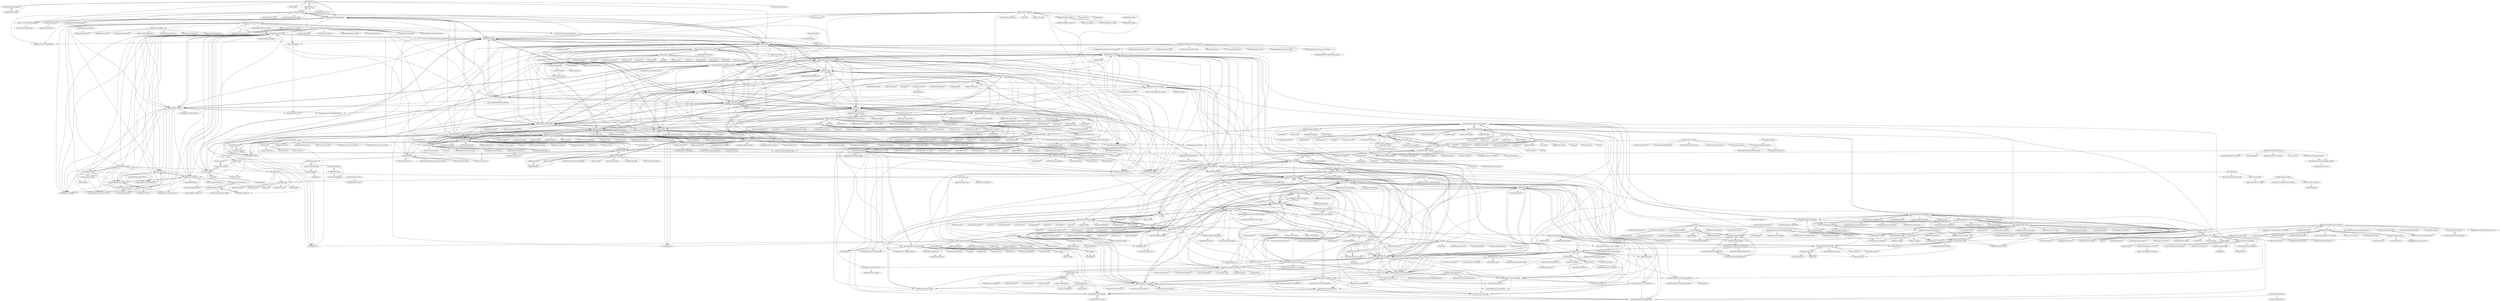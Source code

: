 digraph G {
"jertel/elastalert2" -> "johnsusek/praeco"
"jertel/elastalert2" -> "Karql/elastalert-kibana-plugin"
"jertel/elastalert2" -> "Karql/elastalert2-server"
"jertel/elastalert2" -> "sentinl/sentinl"
"jertel/elastalert2" -> "bitsensor/elastalert"
"jertel/elastalert2" -> "bitsensor/elastalert-kibana-plugin"
"jertel/elastalert2" -> "Yelp/elastalert"
"jertel/elastalert2" -> "nsano-rururu/elastalert-kibana-plugin"
"jertel/elastalert2" -> "johnsusek/elastalert-server"
"jertel/elastalert2" -> "feiyu563/PrometheusAlert" ["e"=1]
"codelibs/fess" -> "codelibs/docker-fess"
"codelibs/fess" -> "codelibs/fess-docs"
"codelibs/fess" -> "codelibs/elasticsearch-river-web"
"codelibs/fess" -> "codelibs/fess-site-search"
"codelibs/fess" -> "support-project/knowledge" ["e"=1]
"codelibs/fess" -> "dadoonet/fscrawler"
"codelibs/fess" -> "jaeksoft/opensearchserver"
"codelibs/fess" -> "l15y/wenda" ["e"=1]
"codelibs/fess" -> "WorksApplications/elasticsearch-sudachi" ["e"=1]
"codelibs/fess" -> "WorksApplications/Sudachi" ["e"=1]
"codelibs/fess" -> "crowi/crowi" ["e"=1]
"codelibs/fess" -> "codelibs/fess-ds-atlassian"
"codelibs/fess" -> "codelibs/elasticsearch-configsync"
"codelibs/fess" -> "codelibs/gitbucket-fess-plugin"
"codelibs/fess" -> "codelibs/fess-crawler"
"edwardhotchkiss/mongoose-paginate" -> "expressjs/express-paginate"
"edwardhotchkiss/mongoose-paginate" -> "aravindnc/mongoose-paginate-v2"
"edwardhotchkiss/mongoose-paginate" -> "buunguyen/mongoose-deep-populate"
"edwardhotchkiss/mongoose-paginate" -> "mongoosastic/mongoosastic"
"edwardhotchkiss/mongoose-paginate" -> "leepowellcouk/mongoose-validator"
"edwardhotchkiss/mongoose-paginate" -> "ctavan/express-validator" ["e"=1]
"edwardhotchkiss/mongoose-paginate" -> "blakehaswell/mongoose-unique-validator"
"edwardhotchkiss/mongoose-paginate" -> "dsanel/mongoose-delete"
"edwardhotchkiss/mongoose-paginate" -> "bnoguchi/mongoose-auth" ["e"=1]
"edwardhotchkiss/mongoose-paginate" -> "saintedlama/passport-local-mongoose" ["e"=1]
"edwardhotchkiss/mongoose-paginate" -> "drudge/mongoose-timestamp"
"edwardhotchkiss/mongoose-paginate" -> "moveline/mongoose-pagination"
"edwardhotchkiss/mongoose-paginate" -> "florianholzapfel/express-restify-mongoose"
"edwardhotchkiss/mongoose-paginate" -> "auth0/express-jwt" ["e"=1]
"edwardhotchkiss/mongoose-paginate" -> "jamescarr/mongoosastic"
"elastic/elasticsearch-docker" -> "elastic/kibana-docker"
"elastic/elasticsearch-docker" -> "elastic/logstash-docker"
"elastic/elasticsearch-docker" -> "docker-library/elasticsearch" ["e"=1]
"elastic/elasticsearch-docker" -> "elastic/beats-docker"
"elastic/elasticsearch-docker" -> "pires/docker-elasticsearch" ["e"=1]
"elastic/elasticsearch-docker" -> "elastic/stack-docker"
"elastic/elasticsearch-docker" -> "pires/docker-elasticsearch-kubernetes" ["e"=1]
"elastic/elasticsearch-docker" -> "pires/kubernetes-elasticsearch-cluster" ["e"=1]
"elastic/elasticsearch-docker" -> "elastic/docs"
"elastic/elasticsearch-docker" -> "dockerfile/elasticsearch" ["e"=1]
"maxyermayank/docker-compose-elasticsearch-kibana" -> "elastic/stack-docker"
"maxyermayank/docker-compose-elasticsearch-kibana" -> "blacktop/docker-elasticsearch-alpine"
"maxyermayank/docker-compose-elasticsearch-kibana" -> "shazChaudhry/docker-elastic" ["e"=1]
"taskrabbit/elasticsearch-dump" -> "Yelp/elastalert"
"taskrabbit/elasticsearch-dump" -> "lmenezes/elasticsearch-kopf"
"taskrabbit/elasticsearch-dump" -> "lmenezes/cerebro"
"taskrabbit/elasticsearch-dump" -> "NLPchina/elasticsearch-sql" ["e"=1]
"taskrabbit/elasticsearch-dump" -> "elastic/curator"
"taskrabbit/elasticsearch-dump" -> "floragunncom/search-guard"
"taskrabbit/elasticsearch-dump" -> "royrusso/elasticsearch-HQ"
"taskrabbit/elasticsearch-dump" -> "mallocator/Elasticsearch-Exporter"
"taskrabbit/elasticsearch-dump" -> "mobz/elasticsearch-head" ["e"=1]
"taskrabbit/elasticsearch-dump" -> "dzharii/awesome-elasticsearch"
"taskrabbit/elasticsearch-dump" -> "appbaseio/dejavu"
"taskrabbit/elasticsearch-dump" -> "elastic/rally"
"taskrabbit/elasticsearch-dump" -> "yahoo/kafka-manager" ["e"=1]
"taskrabbit/elasticsearch-dump" -> "jprante/elasticsearch-knapsack"
"taskrabbit/elasticsearch-dump" -> "sscarduzio/elasticsearch-readonlyrest-plugin"
"appbaseio/reactivesearch" -> "searchkit/searchkit"
"appbaseio/reactivesearch" -> "elastic/search-ui"
"appbaseio/reactivesearch" -> "appbaseio/dejavu"
"appbaseio/reactivesearch" -> "appbaseio/reactivemaps"
"appbaseio/reactivesearch" -> "drcmda/react-spring" ["e"=1]
"appbaseio/reactivesearch" -> "segmentio/evergreen" ["e"=1]
"appbaseio/reactivesearch" -> "paypal/downshift" ["e"=1]
"appbaseio/reactivesearch" -> "algolia/react-instantsearch" ["e"=1]
"appbaseio/reactivesearch" -> "jaredpalmer/formik" ["e"=1]
"appbaseio/reactivesearch" -> "pinterest/gestalt" ["e"=1]
"appbaseio/reactivesearch" -> "stereobooster/react-ideal-image" ["e"=1]
"appbaseio/reactivesearch" -> "airbnb/react-dates" ["e"=1]
"appbaseio/reactivesearch" -> "uber/react-map-gl" ["e"=1]
"appbaseio/reactivesearch" -> "thejameskyle/react-loadable" ["e"=1]
"appbaseio/reactivesearch" -> "archriss/react-native-snap-carousel" ["e"=1]
"jaeksoft/opensearchserver" -> "jaeksoft/opensearchserver-php-client"
"jaeksoft/opensearchserver" -> "qwazr/QWAZR"
"jaeksoft/opensearchserver" -> "codelibs/fess"
"Yelp/elastalert" -> "lmenezes/cerebro"
"Yelp/elastalert" -> "bitsensor/elastalert-kibana-plugin"
"Yelp/elastalert" -> "sirensolutions/sentinl"
"Yelp/elastalert" -> "elastic/curator"
"Yelp/elastalert" -> "floragunncom/search-guard"
"Yelp/elastalert" -> "dzharii/awesome-elasticsearch"
"Yelp/elastalert" -> "taskrabbit/elasticsearch-dump"
"Yelp/elastalert" -> "elastic/beats" ["e"=1]
"Yelp/elastalert" -> "lmenezes/elasticsearch-kopf"
"Yelp/elastalert" -> "elastic/logstash" ["e"=1]
"Yelp/elastalert" -> "yahoo/kafka-manager" ["e"=1]
"Yelp/elastalert" -> "bitsensor/elastalert"
"Yelp/elastalert" -> "NLPchina/elasticsearch-sql" ["e"=1]
"Yelp/elastalert" -> "logstash-plugins/logstash-patterns-core"
"Yelp/elastalert" -> "kelseyhightower/confd" ["e"=1]
"MicrosoftLearning/chirp" -> "hwz/chirp"
"MicrosoftLearning/chirp" -> "MicrosoftLearning/MVAAngular"
"MicrosoftLearning/chirp" -> "MicrosoftLearning/NodeMVA"
"MicrosoftLearning/chirp" -> "sedouard/resume"
"appbaseio/dejavu" -> "appbaseio/mirage"
"appbaseio/dejavu" -> "360EntSecGroup-Skylar/ElasticHD"
"appbaseio/dejavu" -> "appbaseio/reactivesearch"
"appbaseio/dejavu" -> "dzharii/awesome-elasticsearch"
"appbaseio/dejavu" -> "lmenezes/cerebro"
"appbaseio/dejavu" -> "ElasticHQ/elasticsearch-HQ"
"appbaseio/dejavu" -> "mobz/elasticsearch-head" ["e"=1]
"appbaseio/dejavu" -> "taskrabbit/elasticsearch-dump"
"appbaseio/dejavu" -> "searchkit/searchkit"
"appbaseio/dejavu" -> "NLPchina/elasticsearch-sql" ["e"=1]
"appbaseio/dejavu" -> "Yelp/elastalert"
"appbaseio/dejavu" -> "claudiodangelis/qr-filetransfer" ["e"=1]
"appbaseio/dejavu" -> "medcl/elasticsearch-analysis-ik" ["e"=1]
"appbaseio/dejavu" -> "elastic/search-ui"
"appbaseio/dejavu" -> "qax-os/ElasticHD"
"qax-os/ElasticHD" -> "1340691923/ElasticView" ["e"=1]
"qax-os/ElasticHD" -> "appbaseio/dejavu"
"qax-os/ElasticHD" -> "yuyan-sec/RedisEXP" ["e"=1]
"qax-os/ElasticHD" -> "go-mysql-org/go-mysql-elasticsearch" ["e"=1]
"fullstackopen-2019/fullstackopen-2019.github.io" -> "fullstackopen-2019/part2-notes"
"fullstackopen-2019/fullstackopen-2019.github.io" -> "fullstack-hy2020/fullstack-hy2020.github.io"
"360EntSecGroup-Skylar/ElasticHD" -> "appbaseio/dejavu"
"360EntSecGroup-Skylar/ElasticHD" -> "NLPchina/elasticsearch-sql" ["e"=1]
"360EntSecGroup-Skylar/ElasticHD" -> "lmenezes/cerebro"
"360EntSecGroup-Skylar/ElasticHD" -> "mobz/elasticsearch-head" ["e"=1]
"360EntSecGroup-Skylar/ElasticHD" -> "ElasticHQ/elasticsearch-HQ"
"360EntSecGroup-Skylar/ElasticHD" -> "medcl/elasticsearch-analysis-ik" ["e"=1]
"360EntSecGroup-Skylar/ElasticHD" -> "siddontang/go-mysql-elasticsearch" ["e"=1]
"360EntSecGroup-Skylar/ElasticHD" -> "smartloli/kafka-eagle" ["e"=1]
"360EntSecGroup-Skylar/ElasticHD" -> "cookieY/Yearning" ["e"=1]
"360EntSecGroup-Skylar/ElasticHD" -> "medcl/elasticsearch-analysis-pinyin" ["e"=1]
"360EntSecGroup-Skylar/ElasticHD" -> "elasticsearch-cn/elasticsearch-definitive-guide" ["e"=1]
"360EntSecGroup-Skylar/ElasticHD" -> "Meituan-Dianping/SQLAdvisor" ["e"=1]
"360EntSecGroup-Skylar/ElasticHD" -> "ouqiang/gocron" ["e"=1]
"360EntSecGroup-Skylar/ElasticHD" -> "olivere/elastic" ["e"=1]
"360EntSecGroup-Skylar/ElasticHD" -> "alibaba/otter" ["e"=1]
"ElasticHQ/elasticsearch-HQ" -> "lmenezes/cerebro"
"ElasticHQ/elasticsearch-HQ" -> "appbaseio/dejavu"
"ElasticHQ/elasticsearch-HQ" -> "elastic/rally"
"ElasticHQ/elasticsearch-HQ" -> "360EntSecGroup-Skylar/ElasticHD"
"ElasticHQ/elasticsearch-HQ" -> "NLPchina/elasticsearch-sql" ["e"=1]
"ElasticHQ/elasticsearch-HQ" -> "dzharii/awesome-elasticsearch"
"ElasticHQ/elasticsearch-HQ" -> "mobz/elasticsearch-head" ["e"=1]
"ElasticHQ/elasticsearch-HQ" -> "justwatchcom/elasticsearch_exporter" ["e"=1]
"ElasticHQ/elasticsearch-HQ" -> "elastic/curator"
"ElasticHQ/elasticsearch-HQ" -> "taskrabbit/elasticsearch-dump"
"ElasticHQ/elasticsearch-HQ" -> "sirensolutions/sentinl"
"ElasticHQ/elasticsearch-HQ" -> "floragunncom/search-guard"
"ElasticHQ/elasticsearch-HQ" -> "Yelp/elastalert"
"ElasticHQ/elasticsearch-HQ" -> "medcl/esm"
"ElasticHQ/elasticsearch-HQ" -> "lmenezes/elasticsearch-kopf"
"rwynn/monstache" -> "yougov/mongo-connector"
"rwynn/monstache" -> "rwynn/gtm"
"rwynn/monstache" -> "compose/transporter"
"rwynn/monstache" -> "rwynn/monstache-site"
"rwynn/monstache" -> "mongoosastic/mongoosastic"
"rwynn/monstache" -> "mongodb-labs/mongo-connector"
"rwynn/monstache" -> "rwynn/monstache-showcase"
"rwynn/monstache" -> "jike-engineering/mongo-es"
"rwynn/monstache" -> "appbaseio/abc" ["e"=1]
"rwynn/monstache" -> "alibaba/MongoShake" ["e"=1]
"rwynn/monstache" -> "phutchins/logstash-input-mongodb"
"rwynn/monstache" -> "zhr85210078/node-mongodb-es-connector"
"rwynn/monstache" -> "richardwilly98/elasticsearch-river-mongodb"
"rwynn/monstache" -> "elastic/go-elasticsearch" ["e"=1]
"rwynn/monstache" -> "rueckstiess/mtools" ["e"=1]
"13428282016/elasticsearch-CN" -> "chenryn/ELKstack-guide-cn"
"lbdremy/solr-node-client" -> "gsf/node-solr"
"lbdremy/solr-node-client" -> "phillro/node-elasticsearch-client"
"lbdremy/solr-node-client" -> "evolvingweb/ajax-solr" ["e"=1]
"codelibs/elasticsearch-river-web" -> "codelibs/elasticsearch-quartz"
"medcl/infini-gateway" -> "infinilabs/gateway"
"danpaz/bodybuilder" -> "sudo-suhas/elastic-builder"
"danpaz/bodybuilder" -> "elastic/elasticsearch-js" ["e"=1]
"danpaz/bodybuilder" -> "appbaseio/mirage"
"danpaz/bodybuilder" -> "TheDeveloper/http-aws-es"
"danpaz/bodybuilder" -> "graphql-compose/graphql-compose-elasticsearch" ["e"=1]
"danpaz/bodybuilder" -> "appbaseio/dejavu"
"danpaz/bodybuilder" -> "ZJONSSON/node-etl"
"danpaz/bodybuilder" -> "dzharii/awesome-elasticsearch"
"danpaz/bodybuilder" -> "appbaseio/reactivesearch"
"danpaz/bodybuilder" -> "robcowart/kibana_plugins_list"
"danpaz/bodybuilder" -> "taskrabbit/elasticsearch-dump"
"danpaz/bodybuilder" -> "mallocator/Elasticsearch-Exporter"
"danpaz/bodybuilder" -> "searchkit/searchkit"
"elastic/search-ui" -> "appbaseio/reactivesearch"
"elastic/search-ui" -> "searchkit/searchkit"
"elastic/search-ui" -> "dadoonet/fscrawler"
"elastic/search-ui" -> "appbaseio/dejavu"
"elastic/search-ui" -> "betagouv/react-elasticsearch"
"elastic/search-ui" -> "elastic/vue-search-ui-demo"
"elastic/search-ui" -> "elastic/eui" ["e"=1]
"elastic/search-ui" -> "algolia/react-instantsearch" ["e"=1]
"elastic/search-ui" -> "elastic/elasticsearch-js" ["e"=1]
"elastic/search-ui" -> "elastic/app-search-reference-ui-react"
"elastic/search-ui" -> "elastic/app-search-javascript"
"elastic/search-ui" -> "o19s/elasticsearch-learning-to-rank" ["e"=1]
"elastic/search-ui" -> "dzharii/awesome-elasticsearch"
"elastic/search-ui" -> "elastic/rally"
"elastic/search-ui" -> "elastic/app-search-node"
"elasticsearch/elasticsearch" -> "elasticsearch/kibana"
"elasticsearch/elasticsearch" -> "nathanmarz/storm" ["e"=1]
"elasticsearch/elasticsearch" -> "elasticsearch/logstash"
"elasticsearch/elasticsearch" -> "dotcloud/docker" ["e"=1]
"elasticsearch/elasticsearch" -> "PredictionIO/PredictionIO" ["e"=1]
"elasticsearch/elasticsearch" -> "etsy/statsd" ["e"=1]
"elasticsearch/elasticsearch" -> "visionmedia/express" ["e"=1]
"elasticsearch/elasticsearch" -> "facebook/presto" ["e"=1]
"elasticsearch/elasticsearch" -> "mitchellh/vagrant" ["e"=1]
"elasticsearch/elasticsearch" -> "mbostock/d3" ["e"=1]
"elasticsearch/elasticsearch" -> "twitter/finagle" ["e"=1]
"elasticsearch/elasticsearch" -> "joyent/node" ["e"=1]
"elasticsearch/elasticsearch" -> "logstash/logstash" ["e"=1]
"elasticsearch/elasticsearch" -> "facebook/tornado" ["e"=1]
"elasticsearch/elasticsearch" -> "documentcloud/backbone" ["e"=1]
"dzharii/awesome-elasticsearch" -> "Yelp/elastalert"
"dzharii/awesome-elasticsearch" -> "appbaseio/dejavu"
"dzharii/awesome-elasticsearch" -> "lmenezes/cerebro"
"dzharii/awesome-elasticsearch" -> "floragunncom/search-guard"
"dzharii/awesome-elasticsearch" -> "elastic/examples"
"dzharii/awesome-elasticsearch" -> "taskrabbit/elasticsearch-dump"
"dzharii/awesome-elasticsearch" -> "appbaseio/mirage"
"dzharii/awesome-elasticsearch" -> "elastic/rally"
"dzharii/awesome-elasticsearch" -> "sirensolutions/sentinl"
"dzharii/awesome-elasticsearch" -> "searchkit/searchkit"
"dzharii/awesome-elasticsearch" -> "mfornos/awesome-microservices" ["e"=1]
"dzharii/awesome-elasticsearch" -> "sscarduzio/elasticsearch-readonlyrest-plugin"
"dzharii/awesome-elasticsearch" -> "NLPchina/elasticsearch-sql" ["e"=1]
"dzharii/awesome-elasticsearch" -> "ElasticHQ/elasticsearch-HQ"
"dzharii/awesome-elasticsearch" -> "frutik/awesome-search" ["e"=1]
"elastic/stack-docker" -> "elastic/examples"
"elastic/stack-docker" -> "maxyermayank/docker-compose-elasticsearch-kibana"
"elastic/stack-docker" -> "elastic/elasticsearch-docker"
"elastic/stack-docker" -> "deviantony/docker-elk" ["e"=1]
"elastic/stack-docker" -> "spujadas/elk-docker"
"elastic/stack-docker" -> "elastic/ansible-elasticsearch"
"elastic/stack-docker" -> "elastic/kibana-docker"
"elastic/stack-docker" -> "elastic/curator"
"elastic/stack-docker" -> "dzharii/awesome-elasticsearch"
"elastic/stack-docker" -> "robcowart/elastiflow" ["e"=1]
"elastic/stack-docker" -> "robcowart/kibana_plugins_list"
"elastic/stack-docker" -> "elastic/logstash-docker"
"elastic/stack-docker" -> "logstash-plugins/logstash-patterns-core"
"elastic/stack-docker" -> "bitsensor/elastalert-kibana-plugin"
"elastic/stack-docker" -> "Yelp/elastalert"
"blacktop/docker-elasticsearch-alpine" -> "blacktop/docker-kibana-alpine"
"spujadas/elk-docker" -> "deviantony/docker-elk" ["e"=1]
"spujadas/elk-docker" -> "elastic/stack-docker"
"spujadas/elk-docker" -> "logstash-plugins/logstash-patterns-core"
"spujadas/elk-docker" -> "ameizi/ELK"
"spujadas/elk-docker" -> "Yelp/elastalert"
"spujadas/elk-docker" -> "vegasbrianc/prometheus" ["e"=1]
"spujadas/elk-docker" -> "elastic/curator"
"spujadas/elk-docker" -> "elastic/logstash-docker"
"spujadas/elk-docker" -> "wurstmeister/kafka-docker" ["e"=1]
"spujadas/elk-docker" -> "sherifabdlnaby/elastdocker" ["e"=1]
"spujadas/elk-docker" -> "elastic/beats" ["e"=1]
"spujadas/elk-docker" -> "gliderlabs/logspout" ["e"=1]
"spujadas/elk-docker" -> "spujadas/elkx-docker"
"spujadas/elk-docker" -> "taskrabbit/elasticsearch-dump"
"spujadas/elk-docker" -> "elastic/examples"
"nsano-rururu/elastalert-kibana-plugin" -> "nsano-rururu/elastalert-server"
"elastic/curator" -> "Yelp/elastalert"
"elastic/curator" -> "elastic/rally"
"elastic/curator" -> "floragunncom/search-guard"
"elastic/curator" -> "lmenezes/cerebro"
"elastic/curator" -> "lmenezes/elasticsearch-kopf"
"elastic/curator" -> "taskrabbit/elasticsearch-dump"
"elastic/curator" -> "elastic/ansible-elasticsearch"
"elastic/curator" -> "sirensolutions/sentinl"
"elastic/curator" -> "elastic/beats" ["e"=1]
"elastic/curator" -> "elastic/elasticsearch-py" ["e"=1]
"elastic/curator" -> "elastic/logstash" ["e"=1]
"elastic/curator" -> "justwatchcom/elasticsearch_exporter" ["e"=1]
"elastic/curator" -> "elastic/examples"
"elastic/curator" -> "sivasamyk/logtrail"
"elastic/curator" -> "bitsensor/elastalert-kibana-plugin"
"mongodb-labs/mongo-connector" -> "mongodb-labs/elastic2-doc-manager"
"mongodb-labs/mongo-connector" -> "compose/transporter"
"mongodb-labs/mongo-connector" -> "richardwilly98/elasticsearch-river-mongodb"
"mongodb-labs/mongo-connector" -> "jike-engineering/mongo-es"
"mongodb-labs/mongo-connector" -> "rwynn/monstache"
"mongodb-labs/mongo-connector" -> "mongoosastic/mongoosastic"
"mongodb-labs/mongo-connector" -> "mongodb/mongo-hadoop" ["e"=1]
"mongodb-labs/mongo-connector" -> "floragunncom/search-guard-docs"
"mongodb-labs/mongo-connector" -> "jprante/elasticsearch-jdbc" ["e"=1]
"mongodb-labs/mongo-connector" -> "rsercano/mongoclient" ["e"=1]
"mongodb-labs/mongo-connector" -> "Stratio/Spark-MongoDB" ["e"=1]
"mongodb-labs/mongo-connector" -> "phutchins/logstash-input-mongodb"
"mongodb-labs/mongo-connector" -> "hlstudio/bigdesk"
"mongodb-labs/mongo-connector" -> "mongodb/mongo-tools" ["e"=1]
"mongodb-labs/mongo-connector" -> "ozlerhakan/mongolastic"
"elasticsearch-dump/elasticsearch-dump" -> "medcl/esm"
"elasticsearch-dump/elasticsearch-dump" -> "elastic/rally"
"elasticsearch-dump/elasticsearch-dump" -> "lmenezes/cerebro"
"elasticsearch-dump/elasticsearch-dump" -> "prometheus-community/elasticsearch_exporter" ["e"=1]
"elasticsearch-dump/elasticsearch-dump" -> "alibaba/RedisShake" ["e"=1]
"elasticsearch-dump/elasticsearch-dump" -> "medcl/elasticsearch-analysis-ik" ["e"=1]
"elasticsearch-dump/elasticsearch-dump" -> "opensearch-project/OpenSearch" ["e"=1]
"elasticsearch-dump/elasticsearch-dump" -> "yahoo/CMAK" ["e"=1]
"elasticsearch-dump/elasticsearch-dump" -> "cars10/elasticvue"
"elasticsearch-dump/elasticsearch-dump" -> "mobz/elasticsearch-head" ["e"=1]
"elasticsearch-dump/elasticsearch-dump" -> "elastic/helm-charts" ["e"=1]
"elasticsearch-dump/elasticsearch-dump" -> "medcl/elasticsearch-analysis-pinyin" ["e"=1]
"elasticsearch-dump/elasticsearch-dump" -> "elastic/go-elasticsearch" ["e"=1]
"elasticsearch-dump/elasticsearch-dump" -> "zendesk/maxwell" ["e"=1]
"elasticsearch-dump/elasticsearch-dump" -> "elastic/curator"
"lmenezes/cerebro" -> "lmenezes/elasticsearch-kopf"
"lmenezes/cerebro" -> "mobz/elasticsearch-head" ["e"=1]
"lmenezes/cerebro" -> "Yelp/elastalert"
"lmenezes/cerebro" -> "NLPchina/elasticsearch-sql" ["e"=1]
"lmenezes/cerebro" -> "elastic/rally"
"lmenezes/cerebro" -> "medcl/elasticsearch-analysis-ik" ["e"=1]
"lmenezes/cerebro" -> "ElasticHQ/elasticsearch-HQ"
"lmenezes/cerebro" -> "geektime-geekbang/geektime-ELK" ["e"=1]
"lmenezes/cerebro" -> "yahoo/kafka-manager" ["e"=1]
"lmenezes/cerebro" -> "taskrabbit/elasticsearch-dump"
"lmenezes/cerebro" -> "elastic/curator"
"lmenezes/cerebro" -> "appbaseio/dejavu"
"lmenezes/cerebro" -> "floragunncom/search-guard"
"lmenezes/cerebro" -> "dzharii/awesome-elasticsearch"
"lmenezes/cerebro" -> "360EntSecGroup-Skylar/ElasticHD"
"agmen-hu/node-datapumps" -> "ZJONSSON/node-etl"
"agmen-hu/node-datapumps" -> "taskrabbit/empujar"
"sirensolutions/sentinl" -> "floragunncom/search-guard"
"sirensolutions/sentinl" -> "Yelp/elastalert"
"sirensolutions/sentinl" -> "bitsensor/elastalert-kibana-plugin"
"sirensolutions/sentinl" -> "dlumbrer/kbn_network"
"sirensolutions/sentinl" -> "sscarduzio/elasticsearch-readonlyrest-plugin"
"sirensolutions/sentinl" -> "elastic/curator"
"sirensolutions/sentinl" -> "sirensolutions/kibi"
"sirensolutions/sentinl" -> "sivasamyk/logtrail"
"sirensolutions/sentinl" -> "wtakase/kibana-own-home"
"sirensolutions/sentinl" -> "ServerCentral/praeco"
"sirensolutions/sentinl" -> "dzharii/awesome-elasticsearch"
"sirensolutions/sentinl" -> "bitsensor/elastalert"
"sirensolutions/sentinl" -> "lmenezes/cerebro"
"sirensolutions/sentinl" -> "robcowart/kibana_plugins_list"
"sirensolutions/sentinl" -> "opendistro-for-elasticsearch/alerting" ["e"=1]
"elasticsearch/elasticsearch-mapper-attachments" -> "elasticsearch/elasticsearch-analysis-phonetic"
"elasticsearch/elasticsearch-mapper-attachments" -> "dadoonet/fsriver"
"elastic/examples" -> "dzharii/awesome-elasticsearch"
"elastic/examples" -> "elastic/stack-docker"
"elastic/examples" -> "elastic/curator"
"elastic/examples" -> "elastic/elasticsearch-definitive-guide" ["e"=1]
"elastic/examples" -> "elastic/beats" ["e"=1]
"elastic/examples" -> "logstash-plugins/logstash-patterns-core"
"elastic/examples" -> "elastic/ansible-elasticsearch"
"elastic/examples" -> "elastic/rally"
"elastic/examples" -> "Yelp/elastalert"
"elastic/examples" -> "elastic/logstash" ["e"=1]
"elastic/examples" -> "elastic/ecs" ["e"=1]
"elastic/examples" -> "elastic/elasticsearch-py" ["e"=1]
"elastic/examples" -> "floragunncom/search-guard"
"elastic/examples" -> "Cyb3rWard0g/HELK" ["e"=1]
"elastic/examples" -> "elastic/kibana" ["e"=1]
"elastic/ansible-elasticsearch" -> "elastic/rally"
"elastic/ansible-elasticsearch" -> "elastic/ansible-beats"
"elastic/ansible-elasticsearch" -> "geerlingguy/ansible-role-mysql" ["e"=1]
"elastic/ansible-elasticsearch" -> "elastic/curator"
"elastic/ansible-elasticsearch" -> "fboender/ansible-cmdb" ["e"=1]
"elastic/ansible-elasticsearch" -> "cloudalchemy/ansible-prometheus" ["e"=1]
"elastic/ansible-elasticsearch" -> "dev-sec/ansible-os-hardening" ["e"=1]
"elastic/ansible-elasticsearch" -> "sadsfae/ansible-elk"
"elastic/ansible-elasticsearch" -> "DavidWittman/ansible-redis" ["e"=1]
"elastic/ansible-elasticsearch" -> "justwatchcom/elasticsearch_exporter" ["e"=1]
"elastic/ansible-elasticsearch" -> "geerlingguy/ansible-role-logstash" ["e"=1]
"elastic/ansible-elasticsearch" -> "lmenezes/cerebro"
"elastic/ansible-elasticsearch" -> "elastic/examples"
"elastic/ansible-elasticsearch" -> "Graylog2/graylog-ansible-role"
"elastic/ansible-elasticsearch" -> "geerlingguy/ansible-role-nginx" ["e"=1]
"imperialwicket/elasticsearch-logstash-index-mgmt" -> "elasticsearch/curator"
"imperialwicket/elasticsearch-logstash-index-mgmt" -> "crashdump/logstash-elasticsearch-scripts"
"imperialwicket/elasticsearch-logstash-index-mgmt" -> "elasticsearch/logstash-contrib"
"imperialwicket/elasticsearch-logstash-index-mgmt" -> "fangli/kibana-authentication-proxy"
"chenryn/logstash-best-practice-cn" -> "chenryn/kibana-authorization"
"chenryn/logstash-best-practice-cn" -> "chenryn/ELKstack-guide-cn"
"chenryn/logstash-best-practice-cn" -> "chenryn/kibana-guide-cn"
"chenryn/logstash-best-practice-cn" -> "childe/hangout" ["e"=1]
"chenryn/logstash-best-practice-cn" -> "ibuler/jumpserver" ["e"=1]
"chenryn/logstash-best-practice-cn" -> "GavinFoo/elasticsearch-definitive-guide" ["e"=1]
"chenryn/logstash-best-practice-cn" -> "binbin91/oms" ["e"=1]
"chenryn/logstash-best-practice-cn" -> "wandoulabs/codis" ["e"=1]
"chenryn/logstash-best-practice-cn" -> "looly/elasticsearch-definitive-guide-cn" ["e"=1]
"chenryn/logstash-best-practice-cn" -> "lmenezes/elasticsearch-kopf"
"chenryn/logstash-best-practice-cn" -> "zhangqichuan/CheungSSH" ["e"=1]
"chenryn/logstash-best-practice-cn" -> "mysql-inception/inception" ["e"=1]
"chenryn/logstash-best-practice-cn" -> "zhihu/kids" ["e"=1]
"chenryn/logstash-best-practice-cn" -> "open-falcon/doc" ["e"=1]
"chenryn/logstash-best-practice-cn" -> "lukas-vlcek/bigdesk"
"villeheikkila/fullstackopen" -> "anancarv/fullstackopen"
"villeheikkila/fullstackopen" -> "Xunzhuo/Algorithm-Guide" ["e"=1]
"villeheikkila/fullstackopen" -> "ChungZH/notepanda" ["e"=1]
"villeheikkila/fullstackopen" -> "DuanJiaNing/makeaplan_public" ["e"=1]
"villeheikkila/fullstackopen" -> "LeonLi0102/spring-in-action-v6-translate" ["e"=1]
"villeheikkila/fullstackopen" -> "apachecn/thinking-in-java-zh"
"villeheikkila/fullstackopen" -> "xitu/js-stack-from-scratch" ["e"=1]
"dadoonet/fscrawler" -> "RD17/ambar" ["e"=1]
"dadoonet/fscrawler" -> "elastic/elasticsearch-mapper-attachments"
"dadoonet/fscrawler" -> "elastic/search-ui"
"dadoonet/fscrawler" -> "codelibs/fess"
"dadoonet/fscrawler" -> "shadiakiki1986/docker-fscrawler"
"dadoonet/fscrawler" -> "shirosaidev/diskover" ["e"=1]
"dadoonet/fscrawler" -> "o19s/elasticsearch-learning-to-rank" ["e"=1]
"dadoonet/fscrawler" -> "apache/tika" ["e"=1]
"dadoonet/fscrawler" -> "simon987/sist2" ["e"=1]
"dadoonet/fscrawler" -> "floragunncom/search-guard"
"dadoonet/fscrawler" -> "neo4j-contrib/neo4j-elasticsearch" ["e"=1]
"dadoonet/fscrawler" -> "elastic/examples"
"dadoonet/fscrawler" -> "dzharii/awesome-elasticsearch"
"dadoonet/fscrawler" -> "fdv/running-elasticsearch-fun-profit"
"dadoonet/fscrawler" -> "jprante/elasticsearch-jdbc" ["e"=1]
"kkos/oniguruma" -> "k-takata/Onigmo"
"kkos/oniguruma" -> "logstash-plugins/logstash-patterns-core"
"kkos/oniguruma" -> "microsoft/vscode-textmate" ["e"=1]
"kkos/oniguruma" -> "intel/hyperscan" ["e"=1]
"kkos/oniguruma" -> "laurikari/tre" ["e"=1]
"kkos/oniguruma" -> "sheredom/utf8.h" ["e"=1]
"kkos/oniguruma" -> "google/re2" ["e"=1]
"kkos/oniguruma" -> "kokke/tiny-regex-c" ["e"=1]
"kkos/oniguruma" -> "antirez/sds" ["e"=1]
"kkos/oniguruma" -> "Snaipe/libcsptr" ["e"=1]
"kkos/oniguruma" -> "skvadrik/re2c" ["e"=1]
"kkos/oniguruma" -> "ivmai/bdwgc" ["e"=1]
"kkos/oniguruma" -> "rust-onig/rust-onig"
"kkos/oniguruma" -> "mattiasgustavsson/libs" ["e"=1]
"kkos/oniguruma" -> "westes/flex" ["e"=1]
"searchkit/searchkit" -> "appbaseio/reactivesearch"
"searchkit/searchkit" -> "elastic/search-ui"
"searchkit/searchkit" -> "appbaseio/dejavu"
"searchkit/searchkit" -> "kadirahq/react-storybook" ["e"=1]
"searchkit/searchkit" -> "dzharii/awesome-elasticsearch"
"searchkit/searchkit" -> "mxstbr/react-boilerplate" ["e"=1]
"searchkit/searchkit" -> "algolia/instantsearch.js" ["e"=1]
"searchkit/searchkit" -> "appbaseio/mirage"
"searchkit/searchkit" -> "ptmt/react-native-desktop" ["e"=1]
"searchkit/searchkit" -> "relax/relax" ["e"=1]
"searchkit/searchkit" -> "garbles/why-did-you-update" ["e"=1]
"searchkit/searchkit" -> "brigade/react-waypoint" ["e"=1]
"searchkit/searchkit" -> "FormidableLabs/victory" ["e"=1]
"searchkit/searchkit" -> "jxnblk/rebass" ["e"=1]
"searchkit/searchkit" -> "redfin/react-server" ["e"=1]
"farmerx/ElasticHD" -> "taowen/es-monitor"
"farmerx/ElasticHD" -> "medcl/elasticsearch-migration"
"farmerx/ElasticHD" -> "childe/hangout" ["e"=1]
"farmerx/ElasticHD" -> "wu-sheng/sky-walking" ["e"=1]
"farmerx/ElasticHD" -> "chenryn/ELKstack-guide-cn"
"farmerx/ElasticHD" -> "farmerx/elasticsql"
"farmerx/ElasticHD" -> "farmerx/sshtunnel"
"farmerx/ElasticHD" -> "elasticfence/elasticsearch-http-user-auth"
"farmerx/ElasticHD" -> "stuxuhai/HData" ["e"=1]
"farmerx/ElasticHD" -> "sscarduzio/elasticsearch-readonlyrest-plugin"
"elastic/rally" -> "elastic/rally-tracks"
"elastic/rally" -> "lmenezes/cerebro"
"elastic/rally" -> "elastic/curator"
"elastic/rally" -> "elastic/ansible-elasticsearch"
"elastic/rally" -> "floragunncom/search-guard"
"elastic/rally" -> "justwatchcom/elasticsearch_exporter" ["e"=1]
"elastic/rally" -> "logzio/elasticsearch-stress-test"
"elastic/rally" -> "taskrabbit/elasticsearch-dump"
"elastic/rally" -> "ElasticHQ/elasticsearch-HQ"
"elastic/rally" -> "Yelp/elastalert"
"elastic/rally" -> "dzharii/awesome-elasticsearch"
"elastic/rally" -> "elastic/support-diagnostics"
"elastic/rally" -> "lmenezes/elasticsearch-kopf"
"elastic/rally" -> "o19s/elasticsearch-learning-to-rank" ["e"=1]
"elastic/rally" -> "fdv/running-elasticsearch-fun-profit"
"elasticsearch/kibana" -> "elasticsearch/logstash"
"elasticsearch/kibana" -> "elasticsearch/elasticsearch"
"elasticsearch/kibana" -> "logstash/logstash" ["e"=1]
"elasticsearch/kibana" -> "rashidkpc/Kibana" ["e"=1]
"elasticsearch/kibana" -> "elasticsearch/logstash-forwarder"
"elasticsearch/kibana" -> "elasticsearch/curator"
"elasticsearch/kibana" -> "royrusso/elasticsearch-HQ"
"elasticsearch/kibana" -> "torkelo/grafana" ["e"=1]
"elasticsearch/kibana" -> "lmenezes/elasticsearch-kopf"
"elasticsearch/kibana" -> "influxdb/influxdb" ["e"=1]
"elasticsearch/kibana" -> "dotcloud/docker" ["e"=1]
"elasticsearch/kibana" -> "lukas-vlcek/bigdesk"
"elasticsearch/kibana" -> "packetbeat/packetbeat" ["e"=1]
"elasticsearch/kibana" -> "sensu/sensu" ["e"=1]
"elasticsearch/kibana" -> "aphyr/riemann" ["e"=1]
"datasweet/datatable" -> "datasweet/jsonmap"
"datasweet/datatable" -> "datasweet/cast"
"floragunncom/search-guard" -> "sscarduzio/elasticsearch-readonlyrest-plugin"
"floragunncom/search-guard" -> "sirensolutions/sentinl"
"floragunncom/search-guard" -> "floragunncom/search-guard-ssl"
"floragunncom/search-guard" -> "Yelp/elastalert"
"floragunncom/search-guard" -> "lmenezes/elasticsearch-kopf"
"floragunncom/search-guard" -> "elastic/curator"
"floragunncom/search-guard" -> "elastic/rally"
"floragunncom/search-guard" -> "taskrabbit/elasticsearch-dump"
"floragunncom/search-guard" -> "lmenezes/cerebro"
"floragunncom/search-guard" -> "wtakase/kibana-own-home"
"floragunncom/search-guard" -> "royrusso/elasticsearch-HQ"
"floragunncom/search-guard" -> "dzharii/awesome-elasticsearch"
"floragunncom/search-guard" -> "NLPchina/elasticsearch-sql" ["e"=1]
"floragunncom/search-guard" -> "sivasamyk/logtrail"
"floragunncom/search-guard" -> "floragunncom/search-guard-kibana-plugin"
"logstash-plugins/logstash-patterns-core" -> "elastic/logstash" ["e"=1]
"logstash-plugins/logstash-patterns-core" -> "kkos/oniguruma"
"logstash-plugins/logstash-patterns-core" -> "Yelp/elastalert"
"logstash-plugins/logstash-patterns-core" -> "elastic/beats" ["e"=1]
"logstash-plugins/logstash-patterns-core" -> "lmenezes/cerebro"
"logstash-plugins/logstash-patterns-core" -> "chenryn/logstash-best-practice-cn"
"logstash-plugins/logstash-patterns-core" -> "elastic/examples"
"logstash-plugins/logstash-patterns-core" -> "lmenezes/elasticsearch-kopf"
"logstash-plugins/logstash-patterns-core" -> "elastic/curator"
"logstash-plugins/logstash-patterns-core" -> "mobz/elasticsearch-head" ["e"=1]
"logstash-plugins/logstash-patterns-core" -> "sirensolutions/sentinl"
"logstash-plugins/logstash-patterns-core" -> "elastic/ansible-elasticsearch"
"logstash-plugins/logstash-patterns-core" -> "yunlzheng/prometheus-book" ["e"=1]
"logstash-plugins/logstash-patterns-core" -> "spujadas/elk-docker"
"logstash-plugins/logstash-patterns-core" -> "welliamcao/OpsManage" ["e"=1]
"compose/transporter" -> "mongodb-labs/mongo-connector"
"compose/transporter" -> "rwynn/monstache"
"compose/transporter" -> "yougov/mongo-connector"
"compose/transporter" -> "richardwilly98/elasticsearch-river-mongodb"
"compose/transporter" -> "phutchins/logstash-input-mongodb"
"compose/transporter" -> "jike-engineering/mongo-es"
"compose/transporter" -> "Alino/Mongo2ES"
"compose/transporter" -> "ajvb/kala" ["e"=1]
"compose/transporter" -> "mongoosastic/mongoosastic"
"compose/transporter" -> "appbaseio/mirage"
"compose/transporter" -> "jprante/elasticsearch-knapsack"
"compose/transporter" -> "zhr85210078/node-mongodb-es-connector"
"compose/transporter" -> "mongodb-labs/elastic2-doc-manager"
"compose/transporter" -> "lukas-vlcek/bigdesk"
"compose/transporter" -> "ozlerhakan/mongolastic"
"appbaseio/mirage" -> "appbaseio/dejavu"
"appbaseio/mirage" -> "appbaseio/gem"
"appbaseio/mirage" -> "dzharii/awesome-elasticsearch"
"appbaseio/mirage" -> "appbaseio/dejaVu"
"appbaseio/mirage" -> "danpaz/bodybuilder"
"appbaseio/mirage" -> "searchkit/searchkit"
"appbaseio/mirage" -> "appbaseio/reactivesearch"
"appbaseio/mirage" -> "floragunncom/search-guard"
"appbaseio/mirage" -> "appbaseio/Docbase"
"appbaseio/mirage" -> "jettro/elasticsearch-gui"
"appbaseio/mirage" -> "elastic/sense"
"appbaseio/mirage" -> "taskrabbit/elasticsearch-dump"
"appbaseio/mirage" -> "appbaseio/reactivemaps"
"appbaseio/mirage" -> "dlumbrer/kbn_network"
"appbaseio/mirage" -> "royrusso/elasticsearch-HQ"
"Aconex/scrutineer" -> "jprante/elasticsearch-skywalker"
"Aconex/scrutineer" -> "OlegKunitsyn/elasticsearch-browser"
"Aconex/scrutineer" -> "ptdavteam/elasticsearch-approx-plugin"
"Aconex/scrutineer" -> "spinscale/elasticsearch-suggest-plugin"
"Aconex/scrutineer" -> "polyfractal/elasticsearch-segmentspy"
"Aconex/scrutineer" -> "jprante/elasticsearch-index-termlist"
"Aconex/scrutineer" -> "tlrx/elasticsearch-test"
"Aconex/scrutineer" -> "elasticsearch/es2unix"
"Aconex/scrutineer" -> "jprante/elasticsearch-transport-websocket"
"elasticsearch/es2unix" -> "javanna/elasticshell"
"elasticsearch/es2unix" -> "bleskes/sense"
"elasticsearch/es2unix" -> "karussell/elasticsearch-reindex"
"elasticsearch/es2unix" -> "jprante/elasticsearch-skywalker"
"elasticsearch/es2unix" -> "spinscale/elasticsearch-facetgrapher"
"elasticsearch/es2unix" -> "polyfractal/elasticsearch-segmentspy"
"elasticsearch/es2unix" -> "bleskes/elasticfacets"
"elasticsearch/es2unix" -> "sonian/elasticsearch-jetty"
"elasticsearch/es2unix" -> "jondot/elasticsearch-balance"
"elasticsearch/es2unix" -> "sonian/elasticsearch-equilibrium"
"tlrx/elasticsearch-test" -> "sonian/elasticsearch-equilibrium"
"anbai-inc/Kibana_Hanization" -> "X-Mars/Zabbix-Alert-WeChat" ["e"=1]
"anbai-inc/Kibana_Hanization" -> "voilet/cmdb" ["e"=1]
"anbai-inc/Kibana_Hanization" -> "sirensolutions/sentinl"
"anbai-inc/Kibana_Hanization" -> "roncoo/roncoo-cmdb" ["e"=1]
"anbai-inc/Kibana_Hanization" -> "welliamcao/OpsManage" ["e"=1]
"anbai-inc/Kibana_Hanization" -> "guohongze/adminset" ["e"=1]
"anbai-inc/Kibana_Hanization" -> "qiueer/zabbix" ["e"=1]
"anbai-inc/Kibana_Hanization" -> "bitsensor/elastalert-kibana-plugin"
"anbai-inc/Kibana_Hanization" -> "WangHL0927/grafana-chinese"
"anbai-inc/Kibana_Hanization" -> "starjun/openstar" ["e"=1]
"anbai-inc/Kibana_Hanization" -> "360EntSecGroup-Skylar/ElasticHD"
"anbai-inc/Kibana_Hanization" -> "ixrjog/opsCloud" ["e"=1]
"anbai-inc/Kibana_Hanization" -> "TrumanDu/indices_view"
"anbai-inc/Kibana_Hanization" -> "farmerx/ElasticHD"
"anbai-inc/Kibana_Hanization" -> "loveshell/ngx_lua_waf" ["e"=1]
"elastic/beats-docker" -> "elastic/kibana-docker"
"elastic/beats-docker" -> "elastic/logstash-docker"
"elasticsearch/logstash-forwarder" -> "elasticsearch/logstash"
"elasticsearch/logstash-forwarder" -> "elasticsearch/curator"
"elasticsearch/logstash-forwarder" -> "elasticsearch/kibana"
"elasticsearch/logstash-forwarder" -> "driskell/log-courier"
"elasticsearch/logstash-forwarder" -> "elasticsearch/logstash-contrib"
"elasticsearch/logstash-forwarder" -> "flapjack/flapjack" ["e"=1]
"elasticsearch/logstash-forwarder" -> "jssjr/carbonate" ["e"=1]
"elasticsearch/logstash-forwarder" -> "ianunruh/monitoring" ["e"=1]
"elasticsearch/logstash-forwarder" -> "sensu/sensu-community-plugins" ["e"=1]
"elasticsearch/logstash-forwarder" -> "mozilla-services/heka" ["e"=1]
"elasticsearch/logstash-forwarder" -> "josegonzalez/python-beaver"
"elasticsearch/logstash-forwarder" -> "denibertovic/logstash-forwarder-dockerfile"
"elasticsearch/logstash-forwarder" -> "fangli/kibana-authentication-proxy"
"elasticsearch/logstash-forwarder" -> "elasticsearch/puppet-elasticsearch"
"elasticsearch/logstash-forwarder" -> "elastic/filebeat"
"kube-HPC/hkube" -> "maty21/mocha-sidebar"
"kube-HPC/hkube" -> "AnSyn/ansyn"
"kube-HPC/hkube" -> "denvash/summer-time-theme-vscode"
"royrusso/elasticsearch-HQ" -> "lmenezes/elasticsearch-kopf"
"royrusso/elasticsearch-HQ" -> "lukas-vlcek/bigdesk"
"royrusso/elasticsearch-HQ" -> "elasticsearch/kibana"
"royrusso/elasticsearch-HQ" -> "taskrabbit/elasticsearch-dump"
"royrusso/elasticsearch-HQ" -> "mobz/elasticsearch-head" ["e"=1]
"royrusso/elasticsearch-HQ" -> "floragunncom/search-guard"
"royrusso/elasticsearch-HQ" -> "polyfractal/elasticsearch-inquisitor"
"royrusso/elasticsearch-HQ" -> "elasticsearch/elasticsearch"
"royrusso/elasticsearch-HQ" -> "karmi/elasticsearch-paramedic"
"royrusso/elasticsearch-HQ" -> "NLPchina/elasticsearch-sql" ["e"=1]
"royrusso/elasticsearch-HQ" -> "elasticsearch/curator"
"royrusso/elasticsearch-HQ" -> "elasticsearch/logstash"
"royrusso/elasticsearch-HQ" -> "Yelp/elastalert"
"royrusso/elasticsearch-HQ" -> "jprante/elasticsearch-jdbc" ["e"=1]
"royrusso/elasticsearch-HQ" -> "jprante/elasticsearch-river-jdbc"
"Graylog2/collector-sidecar" -> "Graylog2/graylog-plugin-collector"
"Graylog2/collector-sidecar" -> "Graylog2/graylog-plugin-threatintel"
"Graylog2/collector-sidecar" -> "wizecore/graylog2-output-syslog"
"Graylog2/collector-sidecar" -> "Graylog2/documentation"
"Graylog2/collector-sidecar" -> "graylog-labs/graylog-plugin-slack"
"Graylog2/collector-sidecar" -> "Graylog2/graylog-ansible-role"
"Graylog2/collector-sidecar" -> "Graylog2/graylog-project"
"elastic/ansible-beats" -> "geerlingguy/ansible-role-filebeat" ["e"=1]
"ZJONSSON/node-etl" -> "agmen-hu/node-datapumps"
"ZJONSSON/node-etl" -> "taskrabbit/empujar"
"bbossgroups/elasticsearch-example" -> "bbossgroups/elasticsearch-springboot-example"
"dsanel/mongoose-delete" -> "buunguyen/mongoose-deep-populate"
"driskell/log-courier" -> "elasticsearch/logstash-forwarder"
"driskell/log-courier" -> "elastic/filebeat"
"driskell/log-courier" -> "fangli/kibana-authentication-proxy"
"driskell/log-courier" -> "elasticsearch/curator"
"driskell/log-courier" -> "josegonzalez/python-beaver"
"hwz/chirp" -> "MicrosoftLearning/chirp"
"hwz/chirp" -> "ericdouglas/MEAN-Learning" ["e"=1]
"hwz/chirp" -> "MicrosoftLearning/MVAAngular"
"hwz/chirp" -> "sayar/NodeMVA"
"hwz/chirp" -> "simonholmes/getting-MEAN" ["e"=1]
"hwz/chirp" -> "travist/meanapp"
"hwz/chirp" -> "sedouard/mongodb-mva"
"hwz/chirp" -> "felixrieseberg/Node-Mayhem"
"hwz/chirp" -> "dickeyxxx/mean-sample"
"baugarten/node-restful" -> "jspears/mers"
"baugarten/node-restful" -> "ealeksandrov/NodeAPI" ["e"=1]
"baugarten/node-restful" -> "florianholzapfel/express-restify-mongoose"
"baugarten/node-restful" -> "matthoiland/restful-api-demo"
"baugarten/node-restful" -> "travist/meanapp"
"baugarten/node-restful" -> "KunalKapadia/express-mongoose-es6-rest-api" ["e"=1]
"baugarten/node-restful" -> "mcavage/node-restify" ["e"=1]
"baugarten/node-restful" -> "wprl/baucis"
"baugarten/node-restful" -> "jedireza/drywall" ["e"=1]
"baugarten/node-restful" -> "edwardhotchkiss/mongoose-paginate"
"baugarten/node-restful" -> "developit/express-es6-rest-api" ["e"=1]
"baugarten/node-restful" -> "jaredhanson/connect-ensure-login" ["e"=1]
"baugarten/node-restful" -> "visionmedia/express-resource" ["e"=1]
"baugarten/node-restful" -> "cod3rcursos/curso-react-redux" ["e"=1]
"baugarten/node-restful" -> "DaftMonk/generator-angular-fullstack" ["e"=1]
"elastic/libbeat" -> "elastic/topbeat"
"jspears/mers" -> "wprl/baucis"
"jspears/mers" -> "jspears/bobamo"
"jspears/mers" -> "florianholzapfel/express-restify-mongoose"
"jspears/mers" -> "baugarten/node-restful"
"jspears/mers" -> "panta/express-mongoose-resource"
"jspears/mers" -> "tblobaum/mongoose-troop" ["e"=1]
"jspears/mers" -> "visionmedia/express-resource" ["e"=1]
"jike-engineering/mongo-es" -> "zhr85210078/node-mongodb-es-connector"
"fullstack-hy2020/fullstack-hy2020.github.io" -> "fullstackopen-2019/fullstackopen-2019.github.io"
"fullstack-hy2020/fullstack-hy2020.github.io" -> "mluukkai/example_app"
"fullstack-hy2020/fullstack-hy2020.github.io" -> "fullstack-hy2020/part2-notes"
"fullstack-hy2020/fullstack-hy2020.github.io" -> "fullstack-hy2020/part3-notes-backend"
"fullstack-hy2020/fullstack-hy2020.github.io" -> "fullstack-hy2020/create-app"
"fullstack-hy2020/fullstack-hy2020.github.io" -> "anancarv/fullstackopen"
"fullstack-hy2020/fullstack-hy2020.github.io" -> "fullstack-hy2020/example-submission-repository"
"fullstack-hy2020/fullstack-hy2020.github.io" -> "docker-hy/docker-hy.github.io"
"fullstack-hy2020/fullstack-hy2020.github.io" -> "blakehaswell/mongoose-unique-validator"
"fullstack-hy2020/fullstack-hy2020.github.io" -> "villeheikkila/fullstackopen"
"fullstack-hy2020/fullstack-hy2020.github.io" -> "l0ve2cr3ate/fullstack-open-2020"
"fullstack-hy2020/fullstack-hy2020.github.io" -> "mars/heroku-cra-node" ["e"=1]
"fullstack-hy2020/fullstack-hy2020.github.io" -> "davidbanham/express-async-errors"
"fullstack-hy2020/fullstack-hy2020.github.io" -> "kelektiv/node.bcrypt.js" ["e"=1]
"fullstack-hy2020/fullstack-hy2020.github.io" -> "ugglr/Remote-Junior-Developer-jobs-directory" ["e"=1]
"bitsensor/elastalert" -> "bitsensor/elastalert-kibana-plugin"
"bitsensor/elastalert" -> "johnsusek/praeco"
"bitsensor/elastalert" -> "jertel/elastalert-docker"
"bitsensor/elastalert" -> "ServerCentral/praeco"
"bitsensor/elastalert" -> "krizsan/elastalert-docker"
"bitsensor/elastalert" -> "Yelp/elastalert"
"bitsensor/elastalert" -> "opendistro-for-elasticsearch/alerting" ["e"=1]
"bitsensor/elastalert" -> "xuyaoqiang/elastalert-dingtalk-plugin"
"bitsensor/elastalert" -> "Nclose-ZA/elastalert_hive_alerter"
"bitsensor/elastalert" -> "nsano-rururu/elastalert-kibana-plugin"
"bitsensor/elastalert-kibana-plugin" -> "bitsensor/elastalert"
"bitsensor/elastalert-kibana-plugin" -> "Yelp/elastalert"
"bitsensor/elastalert-kibana-plugin" -> "sirensolutions/sentinl"
"bitsensor/elastalert-kibana-plugin" -> "johnsusek/praeco"
"bitsensor/elastalert-kibana-plugin" -> "ServerCentral/praeco"
"bitsensor/elastalert-kibana-plugin" -> "nsano-rururu/elastalert-kibana-plugin"
"bitsensor/elastalert-kibana-plugin" -> "dlumbrer/kbn_network"
"bitsensor/elastalert-kibana-plugin" -> "xuyaoqiang/elastalert-dingtalk-plugin"
"bitsensor/elastalert-kibana-plugin" -> "anjia0532/elastalert-wechat-plugin"
"bitsensor/elastalert-kibana-plugin" -> "wtakase/kibana-own-home"
"bitsensor/elastalert-kibana-plugin" -> "fbaligand/kibana-enhanced-table"
"bitsensor/elastalert-kibana-plugin" -> "jertel/elastalert-docker"
"bitsensor/elastalert-kibana-plugin" -> "sivasamyk/logtrail"
"bitsensor/elastalert-kibana-plugin" -> "opendistro-for-elasticsearch/alerting" ["e"=1]
"bitsensor/elastalert-kibana-plugin" -> "jertel/elastalert2"
"robcowart/kibana_plugins_list" -> "fbaligand/kibana-enhanced-table"
"robcowart/kibana_plugins_list" -> "walterra/kibana-milestones-vis"
"robcowart/kibana_plugins_list" -> "dlumbrer/kbn_network"
"robcowart/kibana_plugins_list" -> "nreese/kibana-plugin-notes"
"robcowart/kibana_plugins_list" -> "datasweet-fr/kibana-datasweet-formula"
"robcowart/kibana_plugins_list" -> "johtani/analyze-api-ui-plugin"
"robcowart/kibana_plugins_list" -> "nreese/kibana-time-plugin"
"robcowart/kibana_plugins_list" -> "gwintzer/kibana-comments-app-plugin"
"robcowart/kibana_plugins_list" -> "nyurik/kibana-vega-vis"
"robcowart/kibana_plugins_list" -> "lmangani/kibana_graph"
"robcowart/kibana_plugins_list" -> "aaronoah/kibana_calendar_vis"
"robcowart/kibana_plugins_list" -> "datavoyagerhk/kibana-pivot-table"
"robcowart/kibana_plugins_list" -> "wtakase/kibana-own-home"
"robcowart/kibana_plugins_list" -> "dlumbrer/kbn_searchtables"
"robcowart/kibana_plugins_list" -> "elo7/cohort"
"fullscale/elastic.js" -> "fullscale/dangle"
"fullscale/elastic.js" -> "elasticsearch/elasticsearch-js"
"fullscale/elastic.js" -> "okfn/facetview"
"fullscale/elastic.js" -> "bleskes/sense"
"fullscale/elastic.js" -> "YousefED/ElasticUI"
"fullscale/elastic.js" -> "elasticsearch/elasticsearch-mapper-attachments"
"fullscale/elastic.js" -> "tlrx/elasticsearch-view-plugin"
"fullscale/elastic.js" -> "phillro/node-elasticsearch-client"
"fullscale/elastic.js" -> "jprante/elasticsearch-langdetect"
"fullscale/elastic.js" -> "karmi/elasticsearch-paramedic"
"fullscale/elastic.js" -> "polyfractal/elasticsearch-inquisitor"
"fullscale/elastic.js" -> "ramv/node-elastical"
"fullscale/elastic.js" -> "bleskes/elasticfacets"
"fullscale/elastic.js" -> "crate/elasticsearch-inout-plugin"
"fullscale/elastic.js" -> "jprante/elasticsearch-knapsack"
"sscarduzio/elasticsearch-readonlyrest-plugin" -> "floragunncom/search-guard"
"sscarduzio/elasticsearch-readonlyrest-plugin" -> "wtakase/kibana-own-home"
"sscarduzio/elasticsearch-readonlyrest-plugin" -> "beshu-tech/readonlyrest-docs"
"sscarduzio/elasticsearch-readonlyrest-plugin" -> "sirensolutions/kibi"
"sscarduzio/elasticsearch-readonlyrest-plugin" -> "sirensolutions/sentinl"
"sscarduzio/elasticsearch-readonlyrest-plugin" -> "dzharii/awesome-elasticsearch"
"sscarduzio/elasticsearch-readonlyrest-plugin" -> "dlumbrer/kbn_network"
"sscarduzio/elasticsearch-readonlyrest-plugin" -> "opendistro-for-elasticsearch/security" ["e"=1]
"sscarduzio/elasticsearch-readonlyrest-plugin" -> "taskrabbit/elasticsearch-dump"
"sscarduzio/elasticsearch-readonlyrest-plugin" -> "lmenezes/cerebro"
"sscarduzio/elasticsearch-readonlyrest-plugin" -> "elastic/rally"
"sscarduzio/elasticsearch-readonlyrest-plugin" -> "bitsensor/elastalert-kibana-plugin"
"sscarduzio/elasticsearch-readonlyrest-plugin" -> "jprante/elasticsearch-knapsack"
"sscarduzio/elasticsearch-readonlyrest-plugin" -> "o19s/elasticsearch-learning-to-rank" ["e"=1]
"sscarduzio/elasticsearch-readonlyrest-plugin" -> "lmenezes/elasticsearch-kopf"
"aparo/pyes" -> "rhec/pyelasticsearch"
"aparo/pyes" -> "aparo/django-elasticsearch"
"aparo/pyes" -> "elasticsearch/elasticsearch-py"
"aparo/pyes" -> "elasticsearch/elasticsearch-dsl-py"
"aparo/pyes" -> "lukas-vlcek/bigdesk"
"aparo/pyes" -> "cyberdelia/metrology" ["e"=1]
"aparo/pyes" -> "mozilla/elasticutils"
"aparo/pyes" -> "toastdriven/django-haystack" ["e"=1]
"aparo/pyes" -> "dropbox/responses" ["e"=1]
"aparo/pyes" -> "elasticsearch/elasticsearch-servicewrapper"
"aparo/pyes" -> "disqus/nydus" ["e"=1]
"Graylog2/graylog-plugin-threatintel" -> "billmurrin/graylog-plugin-slookup-function"
"johnsusek/praeco" -> "jertel/elastalert2"
"johnsusek/praeco" -> "johnsusek/elastalert-server"
"johnsusek/praeco" -> "bitsensor/elastalert"
"johnsusek/praeco" -> "bitsensor/elastalert-kibana-plugin"
"JuanCarniglia/area3d_vis" -> "virusu/3D_kibana_charts_vis"
"GeekTrainer/Introduction-Programming-Python" -> "Microsoft/PTVS" ["e"=1]
"GeekTrainer/Introduction-Programming-Python" -> "GeekTrainer/BootstrapMVA"
"GeekTrainer/Introduction-Programming-Python" -> "GeekTrainer/Flask"
"GeekTrainer/Introduction-Programming-Python" -> "MicrosoftLearning/MVAAngular"
"GeekTrainer/Introduction-Programming-Python" -> "ehmatthes/intro_programming" ["e"=1]
"GeekTrainer/Introduction-Programming-Python" -> "CodementorIO/Python-Learning-Resources" ["e"=1]
"GeekTrainer/Introduction-Programming-Python" -> "MSOpenTech/connectthedots"
"tghfly/grafana-manual" -> "tghfly/grafana-chinese"
"sudo-suhas/elastic-builder" -> "danpaz/bodybuilder"
"aravindnc/mongoose-paginate-v2" -> "aravindnc/mongoose-aggregate-paginate-v2"
"aravindnc/mongoose-paginate-v2" -> "edwardhotchkiss/mongoose-paginate"
"aravindnc/mongoose-paginate-v2" -> "mixmaxhq/mongo-cursor-pagination"
"aravindnc/mongoose-paginate-v2" -> "fiznool/express-mongo-sanitize" ["e"=1]
"k-takata/Onigmo" -> "kkos/oniguruma"
"k-takata/Onigmo" -> "k-takata/bregonig"
"k-takata/Onigmo" -> "miura1729/mruby-meta-circular"
"k-takata/Onigmo" -> "garyhouston/regexp.old"
"jongalloway/MVA-Introduction-to-ASPNET-MVC" -> "GeekTrainer/BootstrapMVA"
"jongalloway/MVA-Introduction-to-ASPNET-MVC" -> "MisterJames/BootstrappingMvc-Code"
"jongalloway/MVA-Introduction-to-ASPNET-MVC" -> "MicrosoftLearning/EntityFramework"
"fbaligand/kibana-enhanced-table" -> "robcowart/kibana_plugins_list"
"fbaligand/kibana-enhanced-table" -> "datasweet/kibana-datasweet-formula"
"fbaligand/kibana-enhanced-table" -> "dlumbrer/kbn_searchtables"
"fbaligand/kibana-enhanced-table" -> "nreese/kibana-time-plugin"
"fbaligand/kibana-enhanced-table" -> "prelert/kibana-swimlane-vis"
"fbaligand/kibana-enhanced-table" -> "walterra/kibana-milestones-vis"
"fbaligand/kibana-enhanced-table" -> "flexmonster/pivot-kibana"
"fbaligand/kibana-enhanced-table" -> "johtani/analyze-api-ui-plugin"
"fbaligand/kibana-enhanced-table" -> "dlumbrer/kbn_network"
"fbaligand/kibana-enhanced-table" -> "datasweet-fr/kibana-datasweet-formula"
"fbaligand/kibana-enhanced-table" -> "ommsolutions/kibana_ext_metrics_vis"
"fbaligand/kibana-enhanced-table" -> "alexfrancoeur/kibana_canvas_examples"
"fbaligand/kibana-enhanced-table" -> "gwintzer/kibana-comments-app-plugin"
"fbaligand/kibana-enhanced-table" -> "wtakase/kibana-own-home"
"fbaligand/kibana-enhanced-table" -> "elo7/cohort"
"apachecn/thinking-in-java-zh" -> "villeheikkila/fullstackopen"
"apachecn/thinking-in-java-zh" -> "quanke/think-in-java" ["e"=1]
"apachecn/thinking-in-java-zh" -> "kinggggg/thinking_in_java_answer"
"apachecn/thinking-in-java-zh" -> "Knn120/OnJava8-PDF" ["e"=1]
"blakehaswell/mongoose-unique-validator" -> "leepowellcouk/mongoose-validator"
"blakehaswell/mongoose-unique-validator" -> "williamkapke/mongo-mock"
"blakehaswell/mongoose-unique-validator" -> "buunguyen/mongoose-deep-populate"
"blakehaswell/mongoose-unique-validator" -> "davidbanham/express-async-errors"
"blakehaswell/mongoose-unique-validator" -> "drudge/mongoose-timestamp"
"blakehaswell/mongoose-unique-validator" -> "dsanel/mongoose-delete"
"blakehaswell/mongoose-unique-validator" -> "fullstack-hy2020/create-app"
"blakehaswell/mongoose-unique-validator" -> "substack/deep-freeze" ["e"=1]
"blakehaswell/mongoose-unique-validator" -> "edwardhotchkiss/mongoose-paginate"
"medcl/esm" -> "medcl/infini-gateway"
"medcl/esm" -> "elasticsearch-dump/elasticsearch-dump"
"medcl/esm" -> "medcl/elasticsearch-proxy"
"medcl/esm" -> "childe/gohangout" ["e"=1]
"medcl/esm" -> "elastic/rally"
"medcl/esm" -> "justwatchcom/elasticsearch_exporter" ["e"=1]
"medcl/esm" -> "elastic/rally-tracks"
"medcl/esm" -> "medcl/esm-abandoned"
"medcl/esm" -> "alibaba/RedisFullCheck" ["e"=1]
"medcl/esm" -> "mallocator/Elasticsearch-Exporter"
"medcl/esm" -> "elastic/ansible-elasticsearch"
"medcl/esm" -> "didi/ES-Fastloader" ["e"=1]
"medcl/esm" -> "didi/LogiEM" ["e"=1]
"yougov/mongo-connector" -> "rwynn/monstache"
"yougov/mongo-connector" -> "yougov/elastic2-doc-manager"
"yougov/mongo-connector" -> "phutchins/logstash-input-mongodb"
"yougov/mongo-connector" -> "compose/transporter"
"yougov/mongo-connector" -> "jike-engineering/mongo-es"
"yougov/mongo-connector" -> "alibaba/MongoShake" ["e"=1]
"yougov/mongo-connector" -> "richardwilly98/elasticsearch-river-mongodb"
"yougov/mongo-connector" -> "mongoosastic/mongoosastic"
"yougov/mongo-connector" -> "zhr85210078/node-mongodb-es-connector"
"romansanchez/Calaca" -> "YousefED/ElasticUI"
"bbossgroups/bboss-elasticsearch" -> "bbossgroups/db-elasticsearch-tool"
"bbossgroups/bboss-elasticsearch" -> "bbossgroups/elasticsearch-example"
"bbossgroups/bboss-elasticsearch" -> "bbossgroups/elasticsearch-springboot-example"
"bbossgroups/bboss-elasticsearch" -> "bbossgroups/bboss"
"bbossgroups/bboss-elasticsearch" -> "ameizi/elasticsearch-jest-example" ["e"=1]
"bbossgroups/bboss-elasticsearch" -> "vipshop/pallas"
"bbossgroups/bboss-elasticsearch" -> "ymm-tech/ebatis" ["e"=1]
"ameizi/ELK" -> "chenryn/ELKstack-guide-cn"
"ameizi/ELK" -> "wankunde/logcount" ["e"=1]
"ameizi/ELK" -> "spujadas/elk-docker"
"ameizi/ELK" -> "wiselyman/uaa-zuul" ["e"=1]
"ameizi/ELK" -> "qiueer/zabbix" ["e"=1]
"ameizi/ELK" -> "OptionalDay/spring-cloud-vue" ["e"=1]
"ameizi/ELK" -> "meetbill/op_practice_book" ["e"=1]
"ameizi/ELK" -> "longfeizheng/sso-merryyou" ["e"=1]
"ameizi/ELK" -> "wosyingjun/beauty_ssm_dubbo" ["e"=1]
"ameizi/ELK" -> "ameizi/elasticsearch"
"ameizi/ELK" -> "liquanzhou/ops_doc" ["e"=1]
"ameizi/ELK" -> "guohongze/adminset" ["e"=1]
"ameizi/ELK" -> "kanwangzjm/funiture" ["e"=1]
"ameizi/ELK" -> "chenssy89/jutils" ["e"=1]
"ameizi/ELK" -> "aqzt/sso" ["e"=1]
"chenryn/ELKstack-guide-cn" -> "chenryn/logstash-best-practice-cn"
"chenryn/ELKstack-guide-cn" -> "ameizi/ELK"
"chenryn/ELKstack-guide-cn" -> "hlstudio/bigdesk"
"chenryn/ELKstack-guide-cn" -> "childe/hangout" ["e"=1]
"chenryn/ELKstack-guide-cn" -> "looly/elasticsearch-definitive-guide-cn" ["e"=1]
"chenryn/ELKstack-guide-cn" -> "farmerx/ElasticHD"
"chenryn/ELKstack-guide-cn" -> "GavinFoo/elasticsearch-definitive-guide" ["e"=1]
"chenryn/ELKstack-guide-cn" -> "floragunncom/search-guard"
"chenryn/ELKstack-guide-cn" -> "vipshop/pallas"
"chenryn/ELKstack-guide-cn" -> "elasticsearch-cn/elasticsearch-definitive-guide" ["e"=1]
"chenryn/ELKstack-guide-cn" -> "qiueer/zabbix" ["e"=1]
"chenryn/ELKstack-guide-cn" -> "anjia0532/elastalert-wechat-plugin"
"hnlq715/gofluent" -> "hnlq715/httpmq"
"hnlq715/gofluent" -> "hnlq715/doggy"
"hnlq715/httpmq" -> "hnlq715/gofluent"
"bbossgroups/elasticsearch-springboot-example" -> "bbossgroups/es_bboss_web"
"express-rate-limit/express-rate-limit" -> "express-rate-limit/express-slow-down"
"hnlq715/doggy" -> "hnlq715/gofluent"
"hnlq715/doggy" -> "hnlq715/httpmq"
"cars10/elasticvue" -> "appbaseio/dejavu"
"cars10/elasticvue" -> "moshe/elasticsearch-comrade"
"cars10/elasticvue" -> "elasticsearch-dump/elasticsearch-dump"
"cars10/elasticvue" -> "ElasticHQ/elasticsearch-HQ"
"cars10/elasticvue" -> "appbaseio/mirage"
"cars10/elasticvue" -> "lmenezes/cerebro"
"cars10/elasticvue" -> "elastic/rally"
"cars10/elasticvue" -> "stephanediondev/elasticsearch-admin"
"cars10/elasticvue" -> "danpaz/bodybuilder"
"cars10/elasticvue" -> "opensearch-project/OpenSearch" ["e"=1]
"cars10/elasticvue" -> "dromara/easy-es" ["e"=1]
"cars10/elasticvue" -> "1340691923/ElasticView" ["e"=1]
"hw-cookbooks/graphite" -> "lusis/chef-kibana"
"hw-cookbooks/graphite" -> "hectcastro/chef-graphite"
"hw-cookbooks/graphite" -> "sensu/sensu-chef" ["e"=1]
"karmi/elasticsearch-paramedic" -> "lukas-vlcek/bigdesk"
"karmi/elasticsearch-paramedic" -> "polyfractal/elasticsearch-inquisitor"
"karmi/elasticsearch-paramedic" -> "polyfractal/elasticsearch-segmentspy"
"karmi/elasticsearch-paramedic" -> "elasticsearch/cookbook-elasticsearch"
"karmi/elasticsearch-paramedic" -> "jprante/elasticsearch-knapsack"
"karmi/elasticsearch-paramedic" -> "rashidkpc/Kibana" ["e"=1]
"karmi/elasticsearch-paramedic" -> "sonian/elasticsearch-jetty"
"karmi/elasticsearch-paramedic" -> "bleskes/sense"
"karmi/elasticsearch-paramedic" -> "karussell/elasticsearch-reindex"
"karmi/elasticsearch-paramedic" -> "xyu/elasticsearch-whatson"
"karmi/elasticsearch-paramedic" -> "lmenezes/elasticsearch-kopf"
"karmi/elasticsearch-paramedic" -> "elasticsearch/elasticsearch-cloud-aws"
"karmi/elasticsearch-paramedic" -> "tlrx/elasticsearch-view-plugin"
"karmi/elasticsearch-paramedic" -> "elasticsearch/es2unix"
"karmi/elasticsearch-paramedic" -> "jprante/elasticsearch-river-jdbc"
"lmenezes/elasticsearch-kopf" -> "lukas-vlcek/bigdesk"
"lmenezes/elasticsearch-kopf" -> "royrusso/elasticsearch-HQ"
"lmenezes/elasticsearch-kopf" -> "lmenezes/cerebro"
"lmenezes/elasticsearch-kopf" -> "floragunncom/search-guard"
"lmenezes/elasticsearch-kopf" -> "mobz/elasticsearch-head" ["e"=1]
"lmenezes/elasticsearch-kopf" -> "taskrabbit/elasticsearch-dump"
"lmenezes/elasticsearch-kopf" -> "elastic/curator"
"lmenezes/elasticsearch-kopf" -> "Yelp/elastalert"
"lmenezes/elasticsearch-kopf" -> "elasticsearch/kibana"
"lmenezes/elasticsearch-kopf" -> "karmi/elasticsearch-paramedic"
"lmenezes/elasticsearch-kopf" -> "NLPchina/elasticsearch-sql" ["e"=1]
"lmenezes/elasticsearch-kopf" -> "polyfractal/elasticsearch-inquisitor"
"lmenezes/elasticsearch-kopf" -> "jprante/elasticsearch-knapsack"
"lmenezes/elasticsearch-kopf" -> "jprante/elasticsearch-jdbc" ["e"=1]
"lmenezes/elasticsearch-kopf" -> "searchbox-io/Jest" ["e"=1]
"mallocator/Elasticsearch-Exporter" -> "jprante/elasticsearch-knapsack"
"mallocator/Elasticsearch-Exporter" -> "karussell/elasticsearch-reindex"
"mallocator/Elasticsearch-Exporter" -> "taskrabbit/elasticsearch-dump"
"mallocator/Elasticsearch-Exporter" -> "elasticsearch/curator"
"mallocator/Elasticsearch-Exporter" -> "lmenezes/elasticsearch-kopf"
"mallocator/Elasticsearch-Exporter" -> "karmi/elasticsearch-paramedic"
"mallocator/Elasticsearch-Exporter" -> "crate/elasticsearch-inout-plugin"
"mallocator/Elasticsearch-Exporter" -> "skratchdot/elasticsearch-tools"
"mallocator/Elasticsearch-Exporter" -> "viniciusccarvalho/elasticsearch-newrelic"
"mallocator/Elasticsearch-Exporter" -> "sonian/elasticsearch-jetty"
"mallocator/Elasticsearch-Exporter" -> "polyfractal/elasticsearch-inquisitor"
"mallocator/Elasticsearch-Exporter" -> "geronime/es-reindex"
"mallocator/Elasticsearch-Exporter" -> "medcl/esm"
"mallocator/Elasticsearch-Exporter" -> "elastic/curator"
"mallocator/Elasticsearch-Exporter" -> "jprante/elasticsearch-river-jdbc"
"jprante/elasticsearch-knapsack" -> "crate/elasticsearch-inout-plugin"
"jprante/elasticsearch-knapsack" -> "mallocator/Elasticsearch-Exporter"
"jprante/elasticsearch-knapsack" -> "karussell/elasticsearch-reindex"
"jprante/elasticsearch-knapsack" -> "jprante/elasticsearch-index-termlist"
"jprante/elasticsearch-knapsack" -> "jprante/elasticsearch-langdetect"
"jprante/elasticsearch-knapsack" -> "karmi/elasticsearch-paramedic"
"jprante/elasticsearch-knapsack" -> "sonian/elasticsearch-jetty"
"jprante/elasticsearch-knapsack" -> "ptdavteam/elasticsearch-approx-plugin"
"jprante/elasticsearch-knapsack" -> "polyfractal/elasticsearch-inquisitor"
"jprante/elasticsearch-knapsack" -> "jprante/elasticsearch-skywalker"
"jprante/elasticsearch-knapsack" -> "elastic/elasticsearch-migration"
"jprante/elasticsearch-knapsack" -> "yakaz/elasticsearch-action-updatebyquery"
"jprante/elasticsearch-knapsack" -> "tlrx/elasticsearch-view-plugin"
"jprante/elasticsearch-knapsack" -> "bleskes/sense"
"jprante/elasticsearch-knapsack" -> "elasticsearch/es2unix"
"polyfractal/elasticsearch-inquisitor" -> "karmi/elasticsearch-paramedic"
"polyfractal/elasticsearch-inquisitor" -> "polyfractal/elasticsearch-segmentspy"
"polyfractal/elasticsearch-inquisitor" -> "lukas-vlcek/bigdesk"
"polyfractal/elasticsearch-inquisitor" -> "xyu/elasticsearch-whatson"
"polyfractal/elasticsearch-inquisitor" -> "jprante/elasticsearch-skywalker"
"polyfractal/elasticsearch-inquisitor" -> "bleskes/sense"
"polyfractal/elasticsearch-inquisitor" -> "jprante/elasticsearch-knapsack"
"polyfractal/elasticsearch-inquisitor" -> "tlrx/elasticsearch-test"
"polyfractal/elasticsearch-inquisitor" -> "sonian/elasticsearch-jetty"
"polyfractal/elasticsearch-inquisitor" -> "elasticsearch/curator"
"polyfractal/elasticsearch-inquisitor" -> "jprante/elasticsearch-langdetect"
"polyfractal/elasticsearch-inquisitor" -> "elasticsearch/elasticsearch-cloud-aws"
"polyfractal/elasticsearch-inquisitor" -> "elasticsearch/elasticsearch-mapper-attachments"
"polyfractal/elasticsearch-inquisitor" -> "royrusso/elasticsearch-HQ"
"polyfractal/elasticsearch-inquisitor" -> "elasticsearch/es2unix"
"sonian/elasticsearch-jetty" -> "salyh/elasticsearch-security-plugin"
"sonian/elasticsearch-jetty" -> "jprante/elasticsearch-skywalker"
"sonian/elasticsearch-jetty" -> "karussell/elasticsearch-reindex"
"sonian/elasticsearch-jetty" -> "elasticsearch/curator"
"sonian/elasticsearch-jetty" -> "elasticsearch/es2unix"
"sonian/elasticsearch-jetty" -> "Asquera/elasticsearch-http-basic"
"sonian/elasticsearch-jetty" -> "fangli/kibana-authentication-proxy"
"sonian/elasticsearch-jetty" -> "jprante/elasticsearch-knapsack"
"sonian/elasticsearch-jetty" -> "elasticsearch/cookbook-elasticsearch"
"sonian/elasticsearch-jetty" -> "jprante/elasticsearch-river-jdbc"
"sonian/elasticsearch-jetty" -> "karmi/elasticsearch-paramedic"
"elasticsearch/elasticsearch-cloud-aws" -> "elasticsearch/cookbook-elasticsearch"
"elasticsearch/elasticsearch-cloud-aws" -> "elasticsearch/curator"
"elasticsearch/elasticsearch-cloud-aws" -> "karmi/elasticsearch-paramedic"
"elasticsearch/elasticsearch-cloud-aws" -> "sonian/elasticsearch-jetty"
"elasticsearch/elasticsearch-cloud-aws" -> "elasticsearch/es2unix"
"elasticsearch/elasticsearch-cloud-aws" -> "polyfractal/elasticsearch-inquisitor"
"elasticsearch/elasticsearch-cloud-aws" -> "elasticsearch/elasticsearch-river-rabbitmq" ["e"=1]
"richardwilly98/elasticsearch-river-mongodb" -> "jamescarr/mongoosastic"
"richardwilly98/elasticsearch-river-mongodb" -> "elasticsearch/elasticsearch-mapper-attachments"
"richardwilly98/elasticsearch-river-mongodb" -> "mongodb-labs/mongo-connector"
"richardwilly98/elasticsearch-river-mongodb" -> "10gen-labs/mongo-connector"
"richardwilly98/elasticsearch-river-mongodb" -> "compose/transporter"
"richardwilly98/elasticsearch-river-mongodb" -> "phillro/node-elasticsearch-client"
"richardwilly98/elasticsearch-river-mongodb" -> "lukas-vlcek/bigdesk"
"richardwilly98/elasticsearch-river-mongodb" -> "jprante/elasticsearch-river-jdbc"
"richardwilly98/elasticsearch-river-mongodb" -> "mongoosastic/mongoosastic"
"richardwilly98/elasticsearch-river-mongodb" -> "karmi/elasticsearch-paramedic"
"richardwilly98/elasticsearch-river-mongodb" -> "fullscale/elastic.js"
"richardwilly98/elasticsearch-river-mongodb" -> "elasticsearch/elasticsearch"
"richardwilly98/elasticsearch-river-mongodb" -> "bleskes/sense"
"richardwilly98/elasticsearch-river-mongodb" -> "polyfractal/elasticsearch-inquisitor"
"richardwilly98/elasticsearch-river-mongodb" -> "yougov/mongo-connector"
"ladjs/supertest" -> "ladjs/superagent"
"ladjs/supertest" -> "express-rate-limit/express-rate-limit"
"fdv/running-elasticsearch-fun-profit" -> "elastic/rally"
"fdv/running-elasticsearch-fun-profit" -> "dzharii/awesome-elasticsearch"
"fdv/running-elasticsearch-fun-profit" -> "manankalra/elastalert-tutorial"
"fdv/running-elasticsearch-fun-profit" -> "elastic/support-diagnostics"
"fdv/running-elasticsearch-fun-profit" -> "dadoonet/fscrawler"
"fdv/running-elasticsearch-fun-profit" -> "ksemaev/lpic_1-102" ["e"=1]
"fdv/running-elasticsearch-fun-profit" -> "jolicode/elasticsearch-cheatsheet"
"fdv/running-elasticsearch-fun-profit" -> "synthesio/infra-ansible-es-tools"
"fdv/running-elasticsearch-fun-profit" -> "elasticsearch-dump/elasticsearch-dump"
"fdv/running-elasticsearch-fun-profit" -> "maxyermayank/docker-compose-elasticsearch-kibana"
"fdv/running-elasticsearch-fun-profit" -> "beshu-tech/readonlyrest-docs"
"fdv/running-elasticsearch-fun-profit" -> "ElasticHQ/elasticsearch-HQ"
"florianholzapfel/express-restify-mongoose" -> "jspears/mers"
"florianholzapfel/express-restify-mongoose" -> "saintedlama/restify-mongoose"
"florianholzapfel/express-restify-mongoose" -> "wprl/baucis"
"florianholzapfel/express-restify-mongoose" -> "drudge/mongoose-timestamp"
"florianholzapfel/express-restify-mongoose" -> "leepowellcouk/mongoose-validator"
"florianholzapfel/express-restify-mongoose" -> "baugarten/node-restful"
"florianholzapfel/express-restify-mongoose" -> "tblobaum/mongoose-troop" ["e"=1]
"florianholzapfel/express-restify-mongoose" -> "saintedlama/passport-local-mongoose" ["e"=1]
"florianholzapfel/express-restify-mongoose" -> "visionmedia/express-resource" ["e"=1]
"florianholzapfel/express-restify-mongoose" -> "mccormicka/Mockgoose" ["e"=1]
"florianholzapfel/express-restify-mongoose" -> "LearnBoost/express-mongoose" ["e"=1]
"wprl/baucis" -> "jspears/mers"
"wprl/baucis" -> "wprl/baucis-swagger"
"wprl/baucis" -> "florianholzapfel/express-restify-mongoose"
"wprl/baucis" -> "wprl/baucis-example"
"wprl/baucis" -> "visionmedia/express-resource" ["e"=1]
"wprl/baucis" -> "evilpacket/helmet" ["e"=1]
"wprl/baucis" -> "LearnBoost/express-mongoose" ["e"=1]
"jertel/elastalert-docker" -> "khezen/docker-elastalert"
"inxilpro/node-app-root-path" -> "kolodny/wavy"
"appbaseio/dejaVu" -> "appbaseio/Docbase"
"pid/speakingurl" -> "lovell/limax"
"pid/speakingurl" -> "Nijikokun/Validator"
"pid/speakingurl" -> "dodo/node-slug"
"pid/speakingurl" -> "simov/slugify" ["e"=1]
"pid/speakingurl" -> "madflow/jquery-slugify"
"pid/speakingurl" -> "spumko/hapi" ["e"=1]
"pid/speakingurl" -> "mdevils/node-jscs" ["e"=1]
"pid/speakingurl" -> "rthor/isjs" ["e"=1]
"pid/speakingurl" -> "pid/puid"
"pid/speakingurl" -> "wooorm/retext" ["e"=1]
"pid/speakingurl" -> "jprichardson/string.js" ["e"=1]
"pid/speakingurl" -> "ExactTarget/node-xmljson"
"maty21/mocha-sidebar" -> "hbenl/vscode-mocha-test-adapter"
"appbaseio/Docbase" -> "appbaseio/dejaVu"
"elasticsearch/logstash" -> "elasticsearch/kibana"
"elasticsearch/logstash" -> "elasticsearch/logstash-forwarder"
"elasticsearch/logstash" -> "elasticsearch/elasticsearch"
"elasticsearch/logstash" -> "elasticsearch/curator"
"elasticsearch/logstash" -> "opscode/chef" ["e"=1]
"elasticsearch/logstash" -> "elasticsearch/logstash-contrib"
"elasticsearch/logstash" -> "graphite-project/graphite-web" ["e"=1]
"elasticsearch/logstash" -> "puppetlabs/puppet" ["e"=1]
"elasticsearch/logstash" -> "elasticsearch/elasticsearch-definitive-guide"
"elasticsearch/logstash" -> "royrusso/elasticsearch-HQ"
"elasticsearch/logstash" -> "lmenezes/elasticsearch-kopf"
"elasticsearch/logstash" -> "packetbeat/packetbeat" ["e"=1]
"elasticsearch/logstash" -> "docker/fig" ["e"=1]
"elasticsearch/logstash" -> "influxdb/influxdb" ["e"=1]
"elasticsearch/logstash" -> "wandoulabs/codis" ["e"=1]
"sayar/NodeMVA" -> "sedouard/mongodb-mva"
"sayar/NodeMVA" -> "GeekTrainer/BootstrapMVA"
"sayar/NodeMVA" -> "DaveVoyles/MVA-jquery"
"sayar/NodeMVA" -> "MicrosoftLearning/MVAAngular"
"sayar/NodeMVA" -> "MicrosoftLearning/NodeMVA"
"sayar/NodeMVA" -> "hwz/chirp"
"sayar/NodeMVA" -> "MicrosoftLearning/angular2-typescript"
"sayar/NodeMVA" -> "sayar/RedisMVA" ["e"=1]
"bleskes/sense" -> "elasticsearch/es2unix"
"bleskes/sense" -> "tlrx/elasticsearch-view-plugin"
"bleskes/sense" -> "karussell/elasticsearch-reindex"
"bleskes/sense" -> "ptdavteam/elasticsearch-approx-plugin"
"bleskes/sense" -> "polyfractal/elasticsearch-segmentspy"
"bleskes/sense" -> "javanna/elasticshell"
"bleskes/sense" -> "fullscale/elastic.js"
"bleskes/sense" -> "bleskes/elasticfacets"
"bleskes/sense" -> "polyfractal/elasticsearch-inquisitor"
"bleskes/sense" -> "karmi/elasticsearch-paramedic"
"bleskes/sense" -> "spinscale/elasticsearch-suggest-plugin"
"bleskes/sense" -> "s1monw/hammertime"
"bleskes/sense" -> "salyh/elasticsearch-security-plugin"
"bleskes/sense" -> "jprante/elasticsearch-index-termlist"
"bleskes/sense" -> "jprante/elasticsearch-knapsack"
"elasticsearch/elasticsearch-servicewrapper" -> "elasticsearch/elasticsearch-lang-javascript"
"gsf/node-solr" -> "lbdremy/solr-node-client"
"lukas-vlcek/bigdesk" -> "karmi/elasticsearch-paramedic"
"lukas-vlcek/bigdesk" -> "lmenezes/elasticsearch-kopf"
"lukas-vlcek/bigdesk" -> "polyfractal/elasticsearch-inquisitor"
"lukas-vlcek/bigdesk" -> "royrusso/elasticsearch-HQ"
"lukas-vlcek/bigdesk" -> "mobz/elasticsearch-head" ["e"=1]
"lukas-vlcek/bigdesk" -> "hlstudio/bigdesk"
"lukas-vlcek/bigdesk" -> "polyfractal/elasticsearch-segmentspy"
"lukas-vlcek/bigdesk" -> "jprante/elasticsearch-river-jdbc"
"lukas-vlcek/bigdesk" -> "sonian/elasticsearch-jetty"
"lukas-vlcek/bigdesk" -> "rashidkpc/Kibana" ["e"=1]
"lukas-vlcek/bigdesk" -> "jprante/elasticsearch-knapsack"
"lukas-vlcek/bigdesk" -> "elasticsearch/elasticsearch-servicewrapper"
"lukas-vlcek/bigdesk" -> "elasticsearch/es2unix"
"lukas-vlcek/bigdesk" -> "elasticsearch/kibana"
"lukas-vlcek/bigdesk" -> "karussell/elasticsearch-reindex"
"phillro/node-elasticsearch-client" -> "jamescarr/mongoosastic"
"phillro/node-elasticsearch-client" -> "elasticsearch/elasticsearch-js"
"phillro/node-elasticsearch-client" -> "rgrove/node-elastical"
"phillro/node-elasticsearch-client" -> "gsf/node-solr"
"phillro/node-elasticsearch-client" -> "ramv/node-elastical"
"phillro/node-elasticsearch-client" -> "fullscale/elastic.js"
"phillro/node-elasticsearch-client" -> "lukas-vlcek/node.es"
"phillro/node-elasticsearch-client" -> "wordnik/swagger-node-express" ["e"=1]
"phillro/node-elasticsearch-client" -> "lbdremy/solr-node-client"
"spinscale/elasticsearch-suggest-plugin" -> "ptdavteam/elasticsearch-approx-plugin"
"spinscale/elasticsearch-suggest-plugin" -> "jprante/elasticsearch-skywalker"
"spinscale/elasticsearch-suggest-plugin" -> "jbossorg/elasticsearch-river-sysinfo"
"elastic/beats-dashboards" -> "elastic/filebeat"
"elastic/beats-dashboards" -> "elastic/beat-generator"
"elastic/beats-dashboards" -> "Ingensi/dockerbeat"
"wtakase/kibana-own-home" -> "prelert/kibana-swimlane-vis"
"wtakase/kibana-own-home" -> "mstoyano/kbn_c3js_vis"
"wtakase/kibana-own-home" -> "dlumbrer/kbn_network"
"wtakase/kibana-own-home" -> "floragunncom/search-guard-kibana-plugin"
"wtakase/kibana-own-home" -> "nyurik/kibana-vega-vis"
"wtakase/kibana-own-home" -> "virusu/3D_kibana_charts_vis"
"wtakase/kibana-own-home" -> "dlumbrer/kbn_searchtables"
"wtakase/kibana-own-home" -> "PhaedrusTheGreek/transform_vis"
"wtakase/kibana-own-home" -> "elo7/cohort"
"wtakase/kibana-own-home" -> "amannocci/kibana-plugin-metric-percent"
"wtakase/kibana-own-home" -> "sscarduzio/elasticsearch-readonlyrest-plugin"
"wtakase/kibana-own-home" -> "TrumanDu/indices_view"
"wtakase/kibana-own-home" -> "gnuhpc/kibana-multitenant-proxy"
"wtakase/kibana-own-home" -> "ommsolutions/kibana_ext_metrics_vis"
"wtakase/kibana-own-home" -> "elasticfence/kaae"
"Abazhenov/express-async-handler" -> "davidbanham/express-async-errors"
"Abazhenov/express-async-handler" -> "vkarpov15/awaitjs-express"
"Abazhenov/express-async-handler" -> "jshttp/http-errors" ["e"=1]
"Abazhenov/express-async-handler" -> "prettymuchbryce/http-status-codes"
"Abazhenov/express-async-handler" -> "express-validator/express-validator" ["e"=1]
"Abazhenov/express-async-handler" -> "inxilpro/node-app-root-path"
"sadsfae/ansible-elk" -> "DanielBerman/ansible-elk-playbook"
"sadsfae/ansible-elk" -> "geerlingguy/ansible-role-filebeat" ["e"=1]
"sadsfae/ansible-elk" -> "elastic/ansible-elasticsearch"
"sadsfae/ansible-elk" -> "mrlesmithjr/Ansible"
"MicrosoftLearning/MVAAngular" -> "MicrosoftLearning/NodeMVA"
"MicrosoftLearning/MVAAngular" -> "MicrosoftLearning/WebAPIDesign"
"MicrosoftLearning/MVAAngular" -> "MicrosoftLearning/EntityFramework"
"MicrosoftLearning/MVAAngular" -> "GeekTrainer/BootstrapMVA"
"davidbanham/express-async-errors" -> "MadRabbit/express-yields"
"davidbanham/express-async-errors" -> "blakehaswell/mongoose-unique-validator"
"davidbanham/express-async-errors" -> "williamkapke/mongo-mock"
"davidbanham/express-async-errors" -> "arb/celebrate" ["e"=1]
"davidbanham/express-async-errors" -> "Abazhenov/express-async-handler"
"davidbanham/express-async-errors" -> "kelektiv/node.bcrypt.js" ["e"=1]
"davidbanham/express-async-errors" -> "fullstack-hy2020/create-app"
"davidbanham/express-async-errors" -> "expressjs/morgan" ["e"=1]
"davidbanham/express-async-errors" -> "e-oj/Fawn" ["e"=1]
"davidbanham/express-async-errors" -> "substack/deep-freeze" ["e"=1]
"davidbanham/express-async-errors" -> "visionmedia/supertest" ["e"=1]
"davidbanham/express-async-errors" -> "scottie1984/swagger-ui-express" ["e"=1]
"davidbanham/express-async-errors" -> "prettymuchbryce/http-status-codes"
"davidbanham/express-async-errors" -> "ladjs/supertest"
"davidbanham/express-async-errors" -> "nfriedly/express-rate-limit" ["e"=1]
"hlstudio/bigdesk" -> "Wprosdocimo/Elasticsearch-zabbix"
"hlstudio/bigdesk" -> "lukas-vlcek/bigdesk"
"sivasamyk/logtrail" -> "wtakase/kibana-own-home"
"sivasamyk/logtrail" -> "dlumbrer/kbn_network"
"sivasamyk/logtrail" -> "floragunncom/search-guard"
"sivasamyk/logtrail" -> "sirensolutions/sentinl"
"sivasamyk/logtrail" -> "bitsensor/elastalert-kibana-plugin"
"sivasamyk/logtrail" -> "Yelp/elastalert"
"sivasamyk/logtrail" -> "justwatchcom/elasticsearch_exporter" ["e"=1]
"sivasamyk/logtrail" -> "robcowart/kibana_plugins_list"
"sivasamyk/logtrail" -> "elastic/curator"
"sivasamyk/logtrail" -> "prelert/kibana-swimlane-vis"
"sivasamyk/logtrail" -> "lmenezes/cerebro"
"sivasamyk/logtrail" -> "sscarduzio/elasticsearch-readonlyrest-plugin"
"sivasamyk/logtrail" -> "upmc-enterprises/elasticsearch-operator" ["e"=1]
"sivasamyk/logtrail" -> "dzharii/awesome-elasticsearch"
"sivasamyk/logtrail" -> "elastic/rally"
"oliver006/elasticsearch-test-data" -> "logzio/elasticsearch-stress-test"
"WangHL0927/grafana-chinese" -> "tghfly/grafana-chinese"
"WangHL0927/grafana-chinese" -> "moonstack/grafana-for-chinese"
"WangHL0927/grafana-chinese" -> "WangHL0927/grafana-chinese-old"
"WangHL0927/grafana-chinese" -> "WangHL0927/grafana"
"buunguyen/mongoose-deep-populate" -> "sabymike/mongoose-relationship"
"buunguyen/mongoose-deep-populate" -> "blakehaswell/mongoose-unique-validator"
"buunguyen/mongoose-deep-populate" -> "dsanel/mongoose-delete"
"buunguyen/mongoose-deep-populate" -> "mongodb-js/mongoose-autopopulate"
"buunguyen/mongoose-deep-populate" -> "leepowellcouk/mongoose-validator"
"buunguyen/mongoose-deep-populate" -> "mongoosastic/mongoosastic"
"buunguyen/mongoose-deep-populate" -> "edwardhotchkiss/mongoose-paginate"
"vipshop/pallas" -> "vipshop/Pallas"
"vipshop/pallas" -> "vipshop/rdp"
"vipshop/pallas" -> "vipshop/Saturn" ["e"=1]
"vipshop/pallas" -> "vipadsteam/adam_asyn"
"codingexplained/complete-guide-to-elasticsearch" -> "codingexplained/data-processing-with-logstash"
"codingexplained/complete-guide-to-elasticsearch" -> "codingexplained/data-visualization-with-kibana"
"codingexplained/complete-guide-to-elasticsearch" -> "codingexplained/processing-events-with-logstash"
"codingexplained/complete-guide-to-elasticsearch" -> "simplesteph/kafka-beginners-course" ["e"=1]
"codingexplained/complete-guide-to-elasticsearch" -> "elastic/examples"
"codingexplained/complete-guide-to-elasticsearch" -> "wardviaene/kubernetes-course" ["e"=1]
"codingexplained/complete-guide-to-elasticsearch" -> "BretFisher/udemy-docker-mastery" ["e"=1]
"codingexplained/complete-guide-to-elasticsearch" -> "StephenGrider/GoCasts" ["e"=1]
"codingexplained/complete-guide-to-elasticsearch" -> "logstash-plugins/logstash-patterns-core"
"codingexplained/complete-guide-to-elasticsearch" -> "maxyermayank/docker-compose-elasticsearch-kibana"
"codingexplained/complete-guide-to-elasticsearch" -> "dzharii/awesome-elasticsearch"
"codingexplained/complete-guide-to-elasticsearch" -> "wardviaene/terraform-course" ["e"=1]
"codingexplained/complete-guide-to-elasticsearch" -> "simplesteph/grpc-go-course" ["e"=1]
"codingexplained/complete-guide-to-elasticsearch" -> "simplesteph/kafka-stack-docker-compose" ["e"=1]
"codingexplained/complete-guide-to-elasticsearch" -> "fdv/running-elasticsearch-fun-profit"
"okfn/facetview" -> "CottageLabs/facetview2"
"okfn/facetview" -> "fullscale/elastic.js"
"okfn/facetview" -> "lukas-vlcek/elasticsearch-js"
"okfn/facetview" -> "OlegKunitsyn/elasticsearch-browser"
"elastic/elasticsearch-migration" -> "jprante/elasticsearch-knapsack"
"mongoosastic/mongoosastic" -> "jbdemonte/mongoose-elasticsearch-xp"
"mongoosastic/mongoosastic" -> "taterbase/mongoosastic"
"mongoosastic/mongoosastic" -> "elastic/elasticsearch-js" ["e"=1]
"mongoosastic/mongoosastic" -> "buunguyen/mongoose-deep-populate"
"mongoosastic/mongoosastic" -> "richardwilly98/elasticsearch-river-mongodb"
"mongoosastic/mongoosastic" -> "rwynn/monstache"
"mongoosastic/mongoosastic" -> "edwardhotchkiss/mongoose-paginate"
"mongoosastic/mongoosastic" -> "usesold/elmongo"
"mongoosastic/mongoosastic" -> "yougov/mongo-connector"
"mongoosastic/mongoosastic" -> "rschmukler/agenda" ["e"=1]
"mongoosastic/mongoosastic" -> "mongodb-labs/mongo-connector"
"mongoosastic/mongoosastic" -> "bluesmoon/node-geoip" ["e"=1]
"mongoosastic/mongoosastic" -> "dodo/node-slug"
"mongoosastic/mongoosastic" -> "boblauer/cachegoose"
"mongoosastic/mongoosastic" -> "jamescarr/mongoosastic"
"Asquera/elasticsearch-http-basic" -> "elasticfence/elasticsearch-http-user-auth"
"Asquera/elasticsearch-http-basic" -> "sonian/elasticsearch-jetty"
"Asquera/elasticsearch-http-basic" -> "salyh/elasticsearch-security-plugin"
"Asquera/elasticsearch-http-basic" -> "jprante/elasticsearch-knapsack"
"fullscale/dangle" -> "fullscale/elastic.js"
"fullscale/dangle" -> "btford/angular-d3-demo"
"fullscale/dangle" -> "javanna/elasticshell"
"fullscale/dangle" -> "karussell/elasticsearch-reindex"
"fullscale/dangle" -> "cmaurer/angularjs-nvd3-directives" ["e"=1]
"fullscale/dangle" -> "bleskes/sense"
"fullscale/dangle" -> "openbrainsrc/Radian"
"fullscale/dangle" -> "okfn/facetview"
"jettro/elasticsearch-gui" -> "YousefED/ElasticUI"
"jettro/elasticsearch-gui" -> "jprante/elasticsearch-knapsack"
"jettro/elasticsearch-gui" -> "polyfractal/elasticsearch-inquisitor"
"jettro/elasticsearch-gui" -> "codelibs/elasticsearch-river-web"
"elasticsearch/elasticsearch-dsl-py" -> "elasticsearch/elasticsearch-py"
"elasticsearch/elasticsearch-dsl-py" -> "mozilla/elasticutils"
"elasticsearch/elasticsearch-dsl-py" -> "Yipit/pyeqs"
"elasticsearch/elasticsearch-py" -> "elasticsearch/elasticsearch-dsl-py"
"elasticsearch/elasticsearch-py" -> "mozilla/elasticutils"
"elasticsearch/elasticsearch-py" -> "rhec/pyelasticsearch"
"elasticsearch/elasticsearch-py" -> "aparo/pyes"
"elasticsearch/elasticsearch-py" -> "humangeo/rawes"
"elasticsearch/elasticsearch-py" -> "elasticsearch/curator"
"elasticsearch/elasticsearch-py" -> "elasticsearch/elasticsearch-hadoop" ["e"=1]
"elasticsearch/elasticsearch-py" -> "elasticsearch/elasticsearch-php" ["e"=1]
"elasticsearch/elasticsearch-py" -> "mumrah/kafka-python" ["e"=1]
"fangli/kibana-authentication-proxy" -> "salyh/elasticsearch-security-plugin"
"fangli/kibana-authentication-proxy" -> "hmalphettes/kibana-proxy"
"fangli/kibana-authentication-proxy" -> "sonian/elasticsearch-jetty"
"elastic/docs" -> "elastic/stack-docs"
"elastic/docs" -> "elastic/logstash-docs"
"elastic/docs" -> "elastic/built-docs"
"sedouard/mongodb-mva" -> "sayar/NodeMVA"
"chenryn/kibana-authorization" -> "chenryn/kibana-guide-cn"
"prettymuchbryce/http-status-codes" -> "jshttp/http-errors" ["e"=1]
"jprante/elasticsearch-river-jdbc" -> "sonian/elasticsearch-jetty"
"jprante/elasticsearch-river-jdbc" -> "elasticsearch/elasticsearch-php" ["e"=1]
"jprante/elasticsearch-river-jdbc" -> "lukas-vlcek/bigdesk"
"jprante/elasticsearch-river-jdbc" -> "jprante/elasticsearch-gatherer"
"jprante/elasticsearch-river-jdbc" -> "Aconex/scrutineer"
"jprante/elasticsearch-river-jdbc" -> "karmi/elasticsearch-paramedic"
"jprante/elasticsearch-river-jdbc" -> "bleskes/sense"
"jprante/elasticsearch-river-jdbc" -> "karussell/elasticsearch-reindex"
"jprante/elasticsearch-river-jdbc" -> "jprante/elasticsearch-knapsack"
"jprante/elasticsearch-river-jdbc" -> "elasticsearch/elasticsearch-mapper-attachments"
"jprante/elasticsearch-river-jdbc" -> "elasticsearch/es2unix"
"jprante/elasticsearch-river-jdbc" -> "polyfractal/elasticsearch-inquisitor"
"jprante/elasticsearch-river-jdbc" -> "spinscale/elasticsearch-suggest-plugin"
"jprante/elasticsearch-river-jdbc" -> "elasticsearch/cookbook-elasticsearch"
"jprante/elasticsearch-river-jdbc" -> "elasticsearch/curator"
"elastic/logstash-forwarder" -> "elastic/filebeat"
"elastic/logstash-forwarder" -> "hnlq715/gofluent"
"elastic/logstash-forwarder" -> "elastic/packetbeat"
"elastic/logstash-forwarder" -> "elastic/logstash" ["e"=1]
"elastic/logstash-forwarder" -> "hnlq715/httpmq"
"elastic/logstash-forwarder" -> "driskell/log-courier"
"elastic/logstash-forwarder" -> "elastic/beats" ["e"=1]
"elastic/logstash-forwarder" -> "lmenezes/elasticsearch-kopf"
"elastic/logstash-forwarder" -> "elastic/curator"
"elastic/logstash-forwarder" -> "joekiller/logstash-kafka" ["e"=1]
"elastic/logstash-forwarder" -> "chenryn/logstash-best-practice-cn"
"elastic/logstash-forwarder" -> "mozilla-services/heka" ["e"=1]
"elastic/logstash-forwarder" -> "didfet/logstash-forwarder-java"
"elastic/logstash-forwarder" -> "scobal/seyren" ["e"=1]
"elastic/logstash-forwarder" -> "sourcegraph/appdash" ["e"=1]
"taowen/es-monitor" -> "sirensolutions/siren-join"
"vipadsteam/adam_asyn" -> "vipadsteam/adam_mvc_test_demo"
"elastic/kibana-docker" -> "elastic/logstash-docker"
"elastic/kibana-docker" -> "elastic/elasticsearch-docker"
"elastic/kibana-docker" -> "elastic/beats-docker"
"stormpython/tagcloud" -> "stormpython/heatmap"
"stormpython/tagcloud" -> "stormpython/vectormap"
"pudo/aleph" -> "pudo/opennames"
"pudo/aleph" -> "sirensolutions/kibi"
"leepowellcouk/mongoose-validator" -> "blakehaswell/mongoose-unique-validator"
"leepowellcouk/mongoose-validator" -> "bnoguchi/mongoose-types" ["e"=1]
"leepowellcouk/mongoose-validator" -> "briankircho/mongoose-schema-extend"
"leepowellcouk/mongoose-validator" -> "niklasvh/mongoose-validators"
"logzio/elasticsearch-stress-test" -> "danielfireman/esperf"
"logzio/elasticsearch-stress-test" -> "oliver006/elasticsearch-test-data"
"logzio/elasticsearch-stress-test" -> "elastic/rally"
"floragunncom/search-guard-ssl" -> "floragunncom/search-guard-docs"
"floragunncom/search-guard-ssl" -> "floragunncom/search-guard"
"elastic/sense" -> "elastic/timelion"
"TGFTech/angular-cesium" -> "laixiangran/e-ngx-cesium"
"TGFTech/angular-cesium" -> "Webiks/MapMip"
"dodo/node-slug" -> "jeremys/uslug"
"dodo/node-slug" -> "pid/speakingurl"
"dodo/node-slug" -> "flatiron/nconf" ["e"=1]
"dodo/node-slug" -> "pgte/nock" ["e"=1]
"dodo/node-slug" -> "ctavan/express-validator" ["e"=1]
"dodo/node-slug" -> "gulpjs/gulp-util" ["e"=1]
"dodo/node-slug" -> "mongoosastic/mongoosastic"
"dodo/node-slug" -> "mscdex/mmmagic" ["e"=1]
"dlumbrer/kbn_network" -> "prelert/kibana-swimlane-vis"
"dlumbrer/kbn_network" -> "mstoyano/kbn_c3js_vis"
"dlumbrer/kbn_network" -> "wtakase/kibana-own-home"
"dlumbrer/kbn_network" -> "dlumbrer/kbn_searchtables"
"dlumbrer/kbn_network" -> "ommsolutions/kibana_ext_metrics_vis"
"dlumbrer/kbn_network" -> "nyurik/kibana-vega-vis"
"dlumbrer/kbn_network" -> "virusu/3D_kibana_charts_vis"
"dlumbrer/kbn_network" -> "robcowart/kibana_plugins_list"
"dlumbrer/kbn_network" -> "nreese/kibana-time-plugin"
"dlumbrer/kbn_network" -> "elo7/cohort"
"dlumbrer/kbn_network" -> "Webiks/kibana-API"
"dlumbrer/kbn_network" -> "clamarque/kibana_health_metric_vis"
"dlumbrer/kbn_network" -> "PhaedrusTheGreek/transform_vis"
"dlumbrer/kbn_network" -> "sirensolutions/sentinl"
"dlumbrer/kbn_network" -> "AnnaGerber/kibana_dropdown"
"expressjs/express-paginate" -> "edwardhotchkiss/mongoose-paginate"
"mozilla/elasticutils" -> "elasticsearch/elasticsearch-dsl-py"
"polyfractal/elasticsearch-segmentspy" -> "javanna/elasticshell"
"polyfractal/elasticsearch-segmentspy" -> "xyu/elasticsearch-whatson"
"polyfractal/elasticsearch-segmentspy" -> "tlrx/elasticsearch-view-plugin"
"xyu/elasticsearch-whatson" -> "polyfractal/elasticsearch-segmentspy"
"elastic/filebeat" -> "elastic/topbeat"
"elastic/filebeat" -> "elastic/packetbeat"
"elastic/filebeat" -> "elastic/libbeat"
"elastic/filebeat" -> "elastic/beats-dashboards"
"elastic/filebeat" -> "elastic/logstash-forwarder"
"taskrabbit/empujar" -> "cauld/nextract"
"briankircho/mongoose-schema-extend" -> "briankircho/mongoose-tree"
"briankircho/mongoose-schema-extend" -> "tblobaum/mongoose-troop" ["e"=1]
"briankircho/mongoose-schema-extend" -> "bnoguchi/mongoose-types" ["e"=1]
"briankircho/mongoose-schema-extend" -> "jamescarr/mongoosastic"
"sirensolutions/kibi" -> "sirensolutions/siren-join"
"sirensolutions/kibi" -> "pudo/aleph"
"sirensolutions/kibi" -> "dlumbrer/kbn_network"
"sirensolutions/kibi" -> "prelert/kibana-swimlane-vis"
"sirensolutions/kibi" -> "sscarduzio/elasticsearch-readonlyrest-plugin"
"sirensolutions/kibi" -> "sirensolutions/sentinl"
"sirensolutions/kibi" -> "floragunncom/search-guard"
"sirensolutions/kibi" -> "sirensolutions/kibi_timeline_vis"
"sirensolutions/kibi" -> "ommsolutions/kibana_ext_metrics_vis"
"sirensolutions/kibi" -> "elasticfence/kaae"
"elastic/rally-tracks" -> "elastic/rally"
"elastic/rally-tracks" -> "elastic/rally-eventdata-track"
"nreese/kibana-time-plugin" -> "nreese/enhanced_tilemap"
"nreese/kibana-time-plugin" -> "ommsolutions/kibana_ext_metrics_vis"
"nreese/kibana-time-plugin" -> "mstoyano/kbn_c3js_vis"
"nreese/kibana-time-plugin" -> "amannocci/kibana-plugin-metric-percent"
"nreese/kibana-time-plugin" -> "elo7/cohort"
"nreese/kibana-time-plugin" -> "dlumbrer/kbn_searchtables"
"nreese/kibana-time-plugin" -> "prelert/kibana-swimlane-vis"
"nreese/kibana-time-plugin" -> "nreese/ez-query"
"nreese/kibana-time-plugin" -> "PhaedrusTheGreek/transform_vis"
"nreese/kibana-time-plugin" -> "Webiks/kibana-API"
"nreese/kibana-time-plugin" -> "nyurik/kibana-vega-vis"
"elasticsearch/elasticsearch-definitive-guide" -> "elasticsearch/curator"
"elasticsearch/elasticsearch-definitive-guide" -> "elasticsearch/elasticsearch-js"
"elasticsearch/elasticsearch-definitive-guide" -> "elasticsearch/demo"
"elasticsearch/elasticsearch-definitive-guide" -> "elasticsearch/logstash"
"elasticsearch/elasticsearch-definitive-guide" -> "jprante/elasticsearch-river-jdbc"
"elasticsearch/elasticsearch-definitive-guide" -> "elasticsearch/elasticsearch-py"
"elasticsearch/elasticsearch-definitive-guide" -> "jprante/elasticsearch-knapsack"
"elasticsearch/elasticsearch-definitive-guide" -> "markwalkom/kibana-dashboards"
"elasticsearch/elasticsearch-definitive-guide" -> "elasticsearch/elasticsearch-cloud-aws"
"elasticsearch/elasticsearch-definitive-guide" -> "elasticsearch/stream2es"
"elasticsearch/elasticsearch-definitive-guide" -> "elasticsearch/elasticsearch-hadoop" ["e"=1]
"elasticsearch/elasticsearch-definitive-guide" -> "elasticsearch/cookbook-elasticsearch"
"elasticsearch/elasticsearch-definitive-guide" -> "karmi/elasticsearch-paramedic"
"elasticsearch/elasticsearch-definitive-guide" -> "sonian/elasticsearch-jetty"
"elasticsearch/elasticsearch-definitive-guide" -> "andrewvc/elastic-hammer"
"YousefED/ElasticUI" -> "spalger/elasticsearch-angular-example"
"YousefED/ElasticUI" -> "fullscale/elastic.js"
"YousefED/ElasticUI" -> "romansanchez/Calaca"
"YousefED/ElasticUI" -> "okfn/facetview"
"YousefED/ElasticUI" -> "CottageLabs/facetview2"
"YousefED/ElasticUI" -> "svola/ElasticUI-extension"
"YousefED/ElasticUI" -> "jettro/elasticsearch-gui"
"YousefED/ElasticUI" -> "dncrews/angular-elastic-builder" ["e"=1]
"elasticfence/elasticsearch-http-user-auth" -> "Asquera/elasticsearch-http-basic"
"ladjs/superagent" -> "ladjs/supertest"
"GeekTrainer/BootstrapMVA" -> "jongalloway/MVA-Introduction-to-ASPNET-MVC"
"GeekTrainer/BootstrapMVA" -> "MicrosoftLearning/MVAAngular"
"sirensolutions/siren-join" -> "sirensolutions/kibi"
"sirensolutions/siren-join" -> "taowen/es-monitor"
"codelibs/elasticsearch-reindexing" -> "karussell/elasticsearch-reindex"
"moshe/elasticsearch-comrade" -> "stephanediondev/elasticsearch-admin"
"chenryn/kbn_sankey_vis" -> "JuanCarniglia/kbn_circles_vis"
"appbaseio/reactivemaps" -> "appbaseio/reactivesearch"
"appbaseio/reactivemaps" -> "appbaseio/dejaVu"
"appbaseio/reactivemaps" -> "simonfl3tcher/react-progressive-web-app"
"appbaseio/reactivemaps" -> "appbaseio/gem"
"appbaseio/reactivemaps" -> "appbaseio/Docbase"
"appbaseio/reactivemaps" -> "sghall/resonance" ["e"=1]
"appbaseio/reactivemaps" -> "appbaseio/reactivebase"
"appbaseio/reactivemaps" -> "jevakallio/redux-offline" ["e"=1]
"appbaseio/reactivemaps" -> "appbaseio/mirage"
"appbaseio/reactivemaps" -> "nitin42/animate-components" ["e"=1]
"Webiks/kibana-API" -> "Webiks/MapMip"
"Webiks/kibana-API" -> "Webiks/force-horse"
"Webiks/kibana-API" -> "Webiks/ng2tips"
"Webiks/kibana-API" -> "Webiks/Word-Cloud"
"Webiks/kibana-API" -> "Webiks/ngCesium"
"Webiks/kibana-API" -> "Webiks/g3js"
"Webiks/kibana-API" -> "AnSyn/ansyn"
"10gen-labs/mongo-connector" -> "richardwilly98/elasticsearch-river-mongodb"
"10gen-labs/mongo-connector" -> "10gen-labs/edda"
"10gen-labs/mongo-connector" -> "mongolab/dex" ["e"=1]
"10gen-labs/mongo-connector" -> "dropbox/hydra" ["e"=1]
"10gen-labs/mongo-connector" -> "edelight/chef-mongodb" ["e"=1]
"10gen-labs/mongo-connector" -> "mongodb/mongo-hadoop" ["e"=1]
"MicrosoftLearning/WebAPIDesign" -> "MicrosoftLearning/EntityFramework"
"MicrosoftLearning/WebAPIDesign" -> "MicrosoftLearning/MVAAngular"
"ServerCentral/praeco" -> "TrumanDu/indices_view"
"fullstack-hy2020/part2-notes" -> "fullstack-hy2020/part3-notes-backend"
"hbenl/vscode-test-explorer" -> "hbenl/vscode-mocha-test-adapter"
"hbenl/vscode-test-explorer" -> "kondratyev-nv/vscode-python-test-adapter"
"hbenl/vscode-test-explorer" -> "hbenl/vscode-test-adapter-api"
"appbaseio/gem" -> "appbaseio/mirage"
"appbaseio/gem" -> "appbaseio/dejaVu"
"crate/elasticsearch-inout-plugin" -> "jprante/elasticsearch-knapsack"
"karussell/elasticsearch-reindex" -> "codelibs/elasticsearch-reindexing"
"karussell/elasticsearch-reindex" -> "jprante/elasticsearch-skywalker"
"karussell/elasticsearch-reindex" -> "crate/elasticsearch-inout-plugin"
"karussell/elasticsearch-reindex" -> "sonian/elasticsearch-jetty"
"karussell/elasticsearch-reindex" -> "jprante/elasticsearch-knapsack"
"karussell/elasticsearch-reindex" -> "salyh/elasticsearch-security-plugin"
"karussell/elasticsearch-reindex" -> "elasticsearch/es2unix"
"karussell/elasticsearch-reindex" -> "bleskes/sense"
"karussell/elasticsearch-reindex" -> "ptdavteam/elasticsearch-approx-plugin"
"karussell/elasticsearch-reindex" -> "jprante/elasticsearch-index-termlist"
"karussell/elasticsearch-reindex" -> "tlrx/elasticsearch-view-plugin"
"karussell/elasticsearch-reindex" -> "jprante/elasticsearch-langdetect"
"karussell/elasticsearch-reindex" -> "jbossorg/elasticsearch-river-jira"
"karussell/elasticsearch-reindex" -> "karussell/elasticsearch-rollindex"
"MicrosoftLearning/EntityFramework" -> "MicrosoftLearning/WebAPIDesign"
"MicrosoftLearning/EntityFramework" -> "MicrosoftLearning/MVAAngular"
"docker-hy/docker-hy.github.io" -> "kubernetes-hy/kubernetes-hy.github.io"
"anancarv/fullstackopen" -> "orrsteinberg/fullstackopen-2020"
"anancarv/fullstackopen" -> "cassianocaron/full-stack-open-2022"
"anancarv/fullstackopen" -> "villeheikkila/fullstackopen"
"rhec/pyelasticsearch" -> "aparo/pyes"
"rhec/pyelasticsearch" -> "mozilla/elasticutils"
"jprante/elasticsearch-langdetect" -> "ptdavteam/elasticsearch-approx-plugin"
"jprante/elasticsearch-langdetect" -> "jbossorg/elasticsearch-river-sysinfo"
"jprante/elasticsearch-langdetect" -> "jprante/elasticsearch-skywalker"
"jprante/elasticsearch-langdetect" -> "crate/elasticsearch-inout-plugin"
"jprante/elasticsearch-langdetect" -> "jprante/elasticsearch-index-termlist"
"jprante/elasticsearch-langdetect" -> "jprante/elasticsearch-analysis-standardnumber"
"jprante/elasticsearch-langdetect" -> "spinscale/elasticsearch-suggest-plugin"
"jprante/elasticsearch-langdetect" -> "sonian/elasticsearch-equilibrium"
"jprante/elasticsearch-langdetect" -> "spinscale/elasticsearch-opennlp-plugin" ["e"=1]
"jprante/elasticsearch-langdetect" -> "jprante/elasticsearch-knapsack"
"jprante/elasticsearch-langdetect" -> "karussell/elasticsearch-reindex"
"elasticsearch/cookbook-elasticsearch" -> "elasticsearch/elasticsearch-cloud-aws"
"elasticsearch/cookbook-elasticsearch" -> "lusis/chef-logstash"
"elasticsearch/cookbook-elasticsearch" -> "lusis/chef-kibana"
"elasticsearch/cookbook-elasticsearch" -> "karmi/elasticsearch-paramedic"
"elasticsearch/cookbook-elasticsearch" -> "sonian/elasticsearch-jetty"
"elasticsearch/cookbook-elasticsearch" -> "elasticsearch/curator"
"elasticsearch/cookbook-elasticsearch" -> "schisamo/vagrant-omnibus" ["e"=1]
"elasticsearch/cookbook-elasticsearch" -> "cassianoleal/vagrant-butcher" ["e"=1]
"elasticsearch/cookbook-elasticsearch" -> "opscode-cookbooks/java"
"elasticsearch/cookbook-elasticsearch" -> "bryanwb/chef-rewind" ["e"=1]
"elasticsearch/cookbook-elasticsearch" -> "opscode/test-kitchen" ["e"=1]
"elasticsearch/cookbook-elasticsearch" -> "polyfractal/elasticsearch-inquisitor"
"elasticsearch/cookbook-elasticsearch" -> "polyfractal/elasticsearch-segmentspy"
"elasticsearch/cookbook-elasticsearch" -> "elasticsearch/es2unix"
"elasticsearch/cookbook-elasticsearch" -> "acrmp/foodcritic" ["e"=1]
"elasticsearch/elasticsearch-js" -> "phillro/node-elasticsearch-client"
"elasticsearch/elasticsearch-js" -> "fullscale/elastic.js"
"elasticsearch/elasticsearch-js" -> "elasticsearch/elasticsearch-definitive-guide"
"elasticsearch/elasticsearch-js" -> "jamescarr/mongoosastic"
"elasticsearch/elasticsearch-js" -> "usesold/elmongo"
"elasticsearch/elasticsearch-js" -> "evilpacket/helmet" ["e"=1]
"elasticsearch/elasticsearch-js" -> "flatiron/winston" ["e"=1]
"elasticsearch/elasticsearch-js" -> "visionmedia/node-querystring" ["e"=1]
"usesold/elmongo" -> "jamescarr/mongoosastic"
"elasticsearch/curator" -> "elasticsearch/logstash-forwarder"
"elasticsearch/curator" -> "sonian/elasticsearch-jetty"
"elasticsearch/curator" -> "elasticsearch/logstash"
"elasticsearch/curator" -> "elasticsearch/kibana"
"elasticsearch/curator" -> "imperialwicket/elasticsearch-logstash-index-mgmt"
"elasticsearch/curator" -> "elasticsearch/cookbook-elasticsearch"
"elasticsearch/curator" -> "polyfractal/elasticsearch-inquisitor"
"elasticsearch/curator" -> "elasticsearch/elasticsearch-cloud-aws"
"elasticsearch/curator" -> "salyh/elasticsearch-security-plugin"
"elasticsearch/curator" -> "elasticsearch/es2unix"
"elasticsearch/curator" -> "elasticsearch/elasticsearch-definitive-guide"
"elasticsearch/curator" -> "elasticsearch/elasticsearch-py"
"elasticsearch/curator" -> "karmi/elasticsearch-paramedic"
"elasticsearch/curator" -> "elasticsearch/puppet-elasticsearch"
"elasticsearch/curator" -> "elasticsearch/puppet-logstash"
"elastic/packetbeat" -> "elastic/topbeat"
"elastic/packetbeat" -> "elastic/libbeat"
"elastic/packetbeat" -> "elastic/filebeat"
"EpiphanyMachine/d3AngularIntegration" -> "btford/angular-d3-demo"
"nreese/enhanced_tilemap" -> "amannocci/kibana-plugin-metric-percent"
"nreese/enhanced_tilemap" -> "nreese/ez-query"
"stormpython/heatmap" -> "stormpython/tagcloud"
"stormpython/heatmap" -> "stormpython/vectormap"
"mstoyano/kbn_c3js_vis" -> "ommsolutions/kibana_ext_metrics_vis"
"mstoyano/kbn_c3js_vis" -> "elo7/cohort"
"mstoyano/kbn_c3js_vis" -> "DeanF/health_metric_vis"
"mstoyano/kbn_c3js_vis" -> "amannocci/kibana-plugin-metric-percent"
"mstoyano/kbn_c3js_vis" -> "clamarque/kibana_health_metric_vis"
"mstoyano/kbn_c3js_vis" -> "dlumbrer/kbn_searchtables"
"mstoyano/kbn_c3js_vis" -> "JuanCarniglia/area3d_vis"
"ommsolutions/kibana_ext_metrics_vis" -> "mstoyano/kbn_c3js_vis"
"ommsolutions/kibana_ext_metrics_vis" -> "elo7/cohort"
"ommsolutions/kibana_ext_metrics_vis" -> "prelert/kibana-swimlane-vis"
"ommsolutions/kibana_ext_metrics_vis" -> "virusu/3D_kibana_charts_vis"
"ommsolutions/kibana_ext_metrics_vis" -> "amannocci/kibana-plugin-metric-percent"
"ommsolutions/kibana_ext_metrics_vis" -> "dlumbrer/kbn_searchtables"
"dadoonet/spring-elasticsearch" -> "tlrx/elasticsearch-test"
"dadoonet/spring-elasticsearch" -> "polyfractal/elasticsearch-segmentspy"
"dadoonet/spring-elasticsearch" -> "BioMedCentralLtd/spring-data-elasticsearch-sample-application"
"dadoonet/spring-elasticsearch" -> "spring-projects/spring-data-elasticsearch" ["e"=1]
"elastic/timelion" -> "stormpython/tagcloud"
"elastic/timelion" -> "elastic/sense"
"elastic/timelion" -> "sirensolutions/siren-join"
"elastic/timelion" -> "prelert/kibana-swimlane-vis"
"elastic/timelion" -> "chenryn/kbn_sankey_vis"
"codingexplained/data-processing-with-logstash" -> "codingexplained/data-visualization-with-kibana"
"Karql/elastalert-kibana-plugin" -> "Karql/elastalert2-server"
"AnSyn/ansyn" -> "yairtawil/ng-drag-drop-list"
"AnSyn/ansyn" -> "Webiks/MapMip"
"AnSyn/ansyn" -> "yairtawil/auto-subscriptions"
"prelert/kibana-swimlane-vis" -> "ommsolutions/kibana_ext_metrics_vis"
"prelert/kibana-swimlane-vis" -> "elo7/cohort"
"prelert/kibana-swimlane-vis" -> "dlumbrer/kbn_searchtables"
"prelert/kibana-swimlane-vis" -> "sirensolutions/kibi_timeline_vis"
"prelert/kibana-swimlane-vis" -> "JuanCarniglia/area3d_vis"
"prelert/kibana-swimlane-vis" -> "sirensolutions/kibi_radar_vis"
"prelert/kibana-swimlane-vis" -> "sbeyn/kibana-plugin-traffic-sg"
"prelert/kibana-swimlane-vis" -> "chenryn/kbn_sankey_vis"
"prelert/kibana-swimlane-vis" -> "PhaedrusTheGreek/transform_vis"
"prelert/kibana-swimlane-vis" -> "dlumbrer/kbn_network"
"prelert/kibana-swimlane-vis" -> "fermiumlabs/mathlion"
"jamescarr/mongoosastic" -> "usesold/elmongo"
"jamescarr/mongoosastic" -> "rgrove/node-elastical"
"jamescarr/mongoosastic" -> "phillro/node-elasticsearch-client"
"jamescarr/mongoosastic" -> "aheckmann/mongoose-text-search"
"jamescarr/mongoosastic" -> "tblobaum/mongoose-troop" ["e"=1]
"jamescarr/mongoosastic" -> "ramv/node-elastical"
"rgrove/node-elastical" -> "ramv/node-elastical"
"nyurik/kibana-vega-vis" -> "dlumbrer/kbn_searchtables"
"nyurik/kibana-vega-vis" -> "PhaedrusTheGreek/transform_vis"
"nyurik/kibana-vega-vis" -> "nreese/enhanced_tilemap"
"nyurik/kibana-vega-vis" -> "virusu/3D_kibana_charts_vis"
"salyh/elasticsearch-security-plugin" -> "sonian/elasticsearch-jetty"
"salyh/elasticsearch-security-plugin" -> "fangli/kibana-authentication-proxy"
"salyh/elasticsearch-security-plugin" -> "karussell/elasticsearch-reindex"
"salyh/elasticsearch-security-plugin" -> "codelibs/elasticsearch-auth"
"fullstack-hy2020/part3-notes-backend" -> "fullstack-hy2020/part2-notes"
"lovell/limax" -> "pid/speakingurl"
"garyhouston/regexp.old" -> "garyhouston/regex"
"garyhouston/regexp.old" -> "garyhouston/rxspencer"
"garyhouston/regexp.old" -> "garyhouston/hsrex"
"zenobase/geocluster-facet" -> "ptdavteam/elasticsearch-approx-plugin"
"zenobase/geocluster-facet" -> "triforkams/geohash-facet"
"sedouard/resume" -> "sedouard/AzureDevopsLabs"
"kubernetes-hy/kubernetes-hy.github.io" -> "docker-hy/docker-hy.github.io"
"denibertovic/logstash-dockerfile" -> "denibertovic/logstash-forwarder-dockerfile"
"elastic/logstash-docker" -> "elastic/kibana-docker"
"elastic/logstash-docker" -> "elastic/elasticsearch-docker"
"elastic/logstash-docker" -> "elastic/beats-docker"
"floragunncom/search-guard-docs" -> "floragunncom/search-guard-ssl-docs"
"lusis/chef-logstash" -> "lusis/chef-kibana"
"lusis/chef-logstash" -> "elasticsearch/cookbook-elasticsearch"
"lusis/chef-logstash" -> "hw-cookbooks/graphite"
"lusis/chef-logstash" -> "jonlives/knife-spork" ["e"=1]
"lusis/chef-logstash" -> "brianbianco/redisio" ["e"=1]
"lusis/chef-logstash" -> "opscode-cookbooks/sudo" ["e"=1]
"lusis/chef-logstash" -> "RiotGames/artifact-cookbook" ["e"=1]
"lusis/chef-logstash" -> "Nordstrom/chef-vault" ["e"=1]
"jprante/elasticsearch-skywalker" -> "medcl/elasticsearch-carrot2"
"jprante/elasticsearch-skywalker" -> "ptdavteam/elasticsearch-approx-plugin"
"istresearch/kibana-object-format" -> "PhaedrusTheGreek/transform_vis"
"istresearch/kibana-object-format" -> "ommsolutions/kibana_ext_metrics_vis"
"vipshop/drc" -> "vipshop/rdp"
"medcl/elasticsearch-carrot2" -> "jprante/elasticsearch-skywalker"
"vipshop/rdp" -> "vipshop/drc"
"bleskes/elasticfacets" -> "ptdavteam/elasticsearch-approx-plugin"
"flexmonster/pivot-kibana" -> "flexmonster/vue-flexmonster"
"flexmonster/pivot-kibana" -> "flexmonster/react-flexmonster"
"flexmonster/pivot-kibana" -> "flexmonster/pivot-react"
"flexmonster/pivot-kibana" -> "flexmonster/ng-flexmonster"
"flexmonster/pivot-kibana" -> "flexmonster/pivot-localizations"
"flexmonster/pivot-kibana" -> "flexmonster/api-data-source"
"flexmonster/pivot-kibana" -> "flexmonster/pivot-angular"
"Graylog2/graylog-docker" -> "Graylog2/graylog-project-cli"
"Graylog2/graylog-docker" -> "Graylog2/graylog-plugin-threatintel"
"sirensolutions/kibi_timeline_vis" -> "JuanCarniglia/kbn_circles_vis"
"sirensolutions/kibi_timeline_vis" -> "sirensolutions/kibi_radar_vis"
"virusu/3D_kibana_charts_vis" -> "JuanCarniglia/area3d_vis"
"Karql/elastalert2-server" -> "Karql/elastalert-kibana-plugin"
"JuanCarniglia/kbn_circles_vis" -> "JuanCarniglia/kbn_sunburst_vis"
"JuanCarniglia/kbn_circles_vis" -> "sirensolutions/kibi_timeline_vis"
"JuanCarniglia/kbn_circles_vis" -> "chenryn/kbn_sankey_vis"
"JuanCarniglia/kbn_circles_vis" -> "raystorm-place/kibana-slider-plugin"
"elo7/cohort" -> "mstoyano/kbn_c3js_vis"
"elo7/cohort" -> "ommsolutions/kibana_ext_metrics_vis"
"elo7/cohort" -> "prelert/kibana-swimlane-vis"
"jprante/elasticsearch-index-termlist" -> "jprante/elasticsearch-skywalker"
"jprante/elasticsearch-index-termlist" -> "tlrx/elasticsearch-view-plugin"
"elasticsearch/puppet-elasticsearch" -> "logstash/puppet-logstash"
"elasticsearch/puppet-elasticsearch" -> "elasticsearch/puppet-logstash"
"elastic/app-search-javascript" -> "elastic/app-search-node"
"garyhouston/regex" -> "garyhouston/rxspencer"
"Webiks/MapMip" -> "Webiks/ng2tips"
"Webiks/MapMip" -> "Webiks/Word-Cloud"
"Webiks/MapMip" -> "Webiks/ngCesium"
"Webiks/MapMip" -> "Webiks/g3js"
"Webiks/MapMip" -> "Webiks/force-horse"
"WebDataRocks/web-pivot-table" -> "flexmonster/pivot-angular"
"hbenl/vscode-test-adapter-api" -> "rahulunair/tamasha"
"denibertovic/logstash-forwarder-dockerfile" -> "denibertovic/logstash-dockerfile"
"javanna/elasticshell" -> "polyfractal/elasticsearch-segmentspy"
"lusis/chef-kibana" -> "lusis/chef-logstash"
"datasweet-fr/kibana-datasweet-formula" -> "datasweet/cast"
"datasweet-fr/kibana-datasweet-formula" -> "datasweet/jsonmap"
"Graylog2/graylog-project" -> "Graylog2/graylog-project-cli"
"datasweet/jsonmap" -> "datasweet/cast"
"jertel/elastalert2" ["l"="-7.187,2.188"]
"johnsusek/praeco" ["l"="-7.204,2.201"]
"Karql/elastalert-kibana-plugin" ["l"="-7.176,2.141"]
"Karql/elastalert2-server" ["l"="-7.188,2.149"]
"sentinl/sentinl" ["l"="-7.196,2.124"]
"bitsensor/elastalert" ["l"="-7.203,2.225"]
"bitsensor/elastalert-kibana-plugin" ["l"="-7.206,2.257"]
"Yelp/elastalert" ["l"="-7.155,2.314"]
"nsano-rururu/elastalert-kibana-plugin" ["l"="-7.216,2.195"]
"johnsusek/elastalert-server" ["l"="-7.199,2.164"]
"feiyu563/PrometheusAlert" ["l"="-9.323,2.241"]
"codelibs/fess" ["l"="-6.859,2.43"]
"codelibs/docker-fess" ["l"="-6.814,2.408"]
"codelibs/fess-docs" ["l"="-6.84,2.459"]
"codelibs/elasticsearch-river-web" ["l"="-6.957,2.553"]
"codelibs/fess-site-search" ["l"="-6.835,2.408"]
"support-project/knowledge" ["l"="-11.069,-23.827"]
"dadoonet/fscrawler" ["l"="-6.974,2.354"]
"jaeksoft/opensearchserver" ["l"="-6.788,2.438"]
"l15y/wenda" ["l"="27.247,31.271"]
"WorksApplications/elasticsearch-sudachi" ["l"="25.538,31.714"]
"WorksApplications/Sudachi" ["l"="25.568,31.7"]
"crowi/crowi" ["l"="-11.043,-23.773"]
"codelibs/fess-ds-atlassian" ["l"="-6.836,2.423"]
"codelibs/elasticsearch-configsync" ["l"="-6.836,2.441"]
"codelibs/gitbucket-fess-plugin" ["l"="-6.826,2.45"]
"codelibs/fess-crawler" ["l"="-6.822,2.431"]
"edwardhotchkiss/mongoose-paginate" ["l"="-7.668,2.775"]
"expressjs/express-paginate" ["l"="-7.69,2.804"]
"aravindnc/mongoose-paginate-v2" ["l"="-7.668,2.832"]
"buunguyen/mongoose-deep-populate" ["l"="-7.67,2.728"]
"mongoosastic/mongoosastic" ["l"="-7.523,2.686"]
"leepowellcouk/mongoose-validator" ["l"="-7.711,2.771"]
"ctavan/express-validator" ["l"="25.353,-34.717"]
"blakehaswell/mongoose-unique-validator" ["l"="-7.762,2.751"]
"dsanel/mongoose-delete" ["l"="-7.706,2.736"]
"bnoguchi/mongoose-auth" ["l"="11.752,-31.833"]
"saintedlama/passport-local-mongoose" ["l"="25.275,-34.906"]
"drudge/mongoose-timestamp" ["l"="-7.742,2.8"]
"moveline/mongoose-pagination" ["l"="-7.648,2.797"]
"florianholzapfel/express-restify-mongoose" ["l"="-7.759,2.855"]
"auth0/express-jwt" ["l"="25.334,-34.764"]
"jamescarr/mongoosastic" ["l"="-7.476,2.723"]
"elastic/elasticsearch-docker" ["l"="-7.089,2.117"]
"elastic/kibana-docker" ["l"="-7.115,2.128"]
"elastic/logstash-docker" ["l"="-7.108,2.149"]
"docker-library/elasticsearch" ["l"="-12.238,-7.276"]
"elastic/beats-docker" ["l"="-7.115,2.104"]
"pires/docker-elasticsearch" ["l"="-11.222,0.308"]
"elastic/stack-docker" ["l"="-7.111,2.217"]
"pires/docker-elasticsearch-kubernetes" ["l"="-11.175,0.311"]
"pires/kubernetes-elasticsearch-cluster" ["l"="-11.044,0.269"]
"elastic/docs" ["l"="-7.072,2.015"]
"dockerfile/elasticsearch" ["l"="-12.294,-7.346"]
"maxyermayank/docker-compose-elasticsearch-kibana" ["l"="-7.048,2.189"]
"blacktop/docker-elasticsearch-alpine" ["l"="-7.029,2.101"]
"shazChaudhry/docker-elastic" ["l"="-14.172,-5.806"]
"taskrabbit/elasticsearch-dump" ["l"="-7.148,2.406"]
"lmenezes/elasticsearch-kopf" ["l"="-7.185,2.447"]
"lmenezes/cerebro" ["l"="-7.125,2.368"]
"NLPchina/elasticsearch-sql" ["l"="9.801,21.617"]
"elastic/curator" ["l"="-7.132,2.336"]
"floragunncom/search-guard" ["l"="-7.171,2.366"]
"royrusso/elasticsearch-HQ" ["l"="-7.218,2.493"]
"mallocator/Elasticsearch-Exporter" ["l"="-7.169,2.507"]
"mobz/elasticsearch-head" ["l"="9.847,21.622"]
"dzharii/awesome-elasticsearch" ["l"="-7.097,2.35"]
"appbaseio/dejavu" ["l"="-7.058,2.411"]
"elastic/rally" ["l"="-7.081,2.328"]
"yahoo/kafka-manager" ["l"="10.267,22.552"]
"jprante/elasticsearch-knapsack" ["l"="-7.224,2.578"]
"sscarduzio/elasticsearch-readonlyrest-plugin" ["l"="-7.2,2.351"]
"appbaseio/reactivesearch" ["l"="-6.981,2.461"]
"searchkit/searchkit" ["l"="-7.021,2.429"]
"elastic/search-ui" ["l"="-6.974,2.403"]
"appbaseio/reactivemaps" ["l"="-6.996,2.506"]
"drcmda/react-spring" ["l"="25.733,-26.307"]
"segmentio/evergreen" ["l"="26.03,-26.178"]
"paypal/downshift" ["l"="25.642,-26.358"]
"algolia/react-instantsearch" ["l"="-51.538,5.687"]
"jaredpalmer/formik" ["l"="25.999,-26.397"]
"pinterest/gestalt" ["l"="25.697,-26.262"]
"stereobooster/react-ideal-image" ["l"="25.591,-26.187"]
"airbnb/react-dates" ["l"="25.723,-26.535"]
"uber/react-map-gl" ["l"="18.796,24.915"]
"thejameskyle/react-loadable" ["l"="25.545,-26.482"]
"archriss/react-native-snap-carousel" ["l"="24.861,-29.663"]
"jaeksoft/opensearchserver-php-client" ["l"="-6.751,2.451"]
"qwazr/QWAZR" ["l"="-6.756,2.43"]
"sirensolutions/sentinl" ["l"="-7.189,2.3"]
"elastic/beats" ["l"="-10.627,-0.642"]
"elastic/logstash" ["l"="-10.682,-0.717"]
"logstash-plugins/logstash-patterns-core" ["l"="-7.111,2.272"]
"kelseyhightower/confd" ["l"="-14.276,-6.346"]
"MicrosoftLearning/chirp" ["l"="-8.004,3.17"]
"hwz/chirp" ["l"="-7.963,3.162"]
"MicrosoftLearning/MVAAngular" ["l"="-8.004,3.228"]
"MicrosoftLearning/NodeMVA" ["l"="-8.011,3.197"]
"sedouard/resume" ["l"="-8.046,3.155"]
"appbaseio/mirage" ["l"="-7.108,2.461"]
"360EntSecGroup-Skylar/ElasticHD" ["l"="-7.064,2.363"]
"ElasticHQ/elasticsearch-HQ" ["l"="-7.095,2.382"]
"claudiodangelis/qr-filetransfer" ["l"="28.609,-18.843"]
"medcl/elasticsearch-analysis-ik" ["l"="9.891,21.637"]
"qax-os/ElasticHD" ["l"="-7.029,2.465"]
"1340691923/ElasticView" ["l"="22.023,27.653"]
"yuyan-sec/RedisEXP" ["l"="-10.442,-45.891"]
"go-mysql-org/go-mysql-elasticsearch" ["l"="-13.092,3.364"]
"fullstackopen-2019/fullstackopen-2019.github.io" ["l"="-7.923,2.662"]
"fullstackopen-2019/part2-notes" ["l"="-7.936,2.637"]
"fullstack-hy2020/fullstack-hy2020.github.io" ["l"="-7.897,2.692"]
"siddontang/go-mysql-elasticsearch" ["l"="9.821,21.649"]
"smartloli/kafka-eagle" ["l"="10.302,22.5"]
"cookieY/Yearning" ["l"="-12.951,3.229"]
"medcl/elasticsearch-analysis-pinyin" ["l"="9.869,21.711"]
"elasticsearch-cn/elasticsearch-definitive-guide" ["l"="9.816,21.578"]
"Meituan-Dianping/SQLAdvisor" ["l"="-12.985,3.193"]
"ouqiang/gocron" ["l"="-12.761,1.148"]
"olivere/elastic" ["l"="-12.902,1.338"]
"alibaba/otter" ["l"="9.765,21.347"]
"justwatchcom/elasticsearch_exporter" ["l"="-11.669,-4.952"]
"medcl/esm" ["l"="-7.038,2.354"]
"rwynn/monstache" ["l"="-7.486,2.622"]
"yougov/mongo-connector" ["l"="-7.461,2.64"]
"rwynn/gtm" ["l"="-7.544,2.602"]
"compose/transporter" ["l"="-7.408,2.592"]
"rwynn/monstache-site" ["l"="-7.524,2.625"]
"mongodb-labs/mongo-connector" ["l"="-7.445,2.592"]
"rwynn/monstache-showcase" ["l"="-7.517,2.604"]
"jike-engineering/mongo-es" ["l"="-7.474,2.592"]
"appbaseio/abc" ["l"="-9.218,-4.524"]
"alibaba/MongoShake" ["l"="-13.017,3.273"]
"phutchins/logstash-input-mongodb" ["l"="-7.446,2.62"]
"zhr85210078/node-mongodb-es-connector" ["l"="-7.464,2.609"]
"richardwilly98/elasticsearch-river-mongodb" ["l"="-7.392,2.633"]
"elastic/go-elasticsearch" ["l"="-12.971,1.257"]
"rueckstiess/mtools" ["l"="-13.974,3.443"]
"13428282016/elasticsearch-CN" ["l"="-7.275,2.176"]
"chenryn/ELKstack-guide-cn" ["l"="-7.247,2.307"]
"lbdremy/solr-node-client" ["l"="-7.41,2.776"]
"gsf/node-solr" ["l"="-7.429,2.789"]
"phillro/node-elasticsearch-client" ["l"="-7.398,2.727"]
"evolvingweb/ajax-solr" ["l"="-6.779,3.663"]
"codelibs/elasticsearch-quartz" ["l"="-6.933,2.578"]
"medcl/infini-gateway" ["l"="-6.938,2.322"]
"infinilabs/gateway" ["l"="-6.906,2.31"]
"danpaz/bodybuilder" ["l"="-7.073,2.447"]
"sudo-suhas/elastic-builder" ["l"="-7.066,2.487"]
"elastic/elasticsearch-js" ["l"="25.417,-34.575"]
"TheDeveloper/http-aws-es" ["l"="-7.028,2.495"]
"graphql-compose/graphql-compose-elasticsearch" ["l"="30.83,-33.628"]
"ZJONSSON/node-etl" ["l"="-6.911,2.553"]
"robcowart/kibana_plugins_list" ["l"="-7.255,2.245"]
"betagouv/react-elasticsearch" ["l"="-6.897,2.392"]
"elastic/vue-search-ui-demo" ["l"="-6.915,2.434"]
"elastic/eui" ["l"="26.328,-25.947"]
"elastic/app-search-reference-ui-react" ["l"="-6.927,2.395"]
"elastic/app-search-javascript" ["l"="-6.915,2.411"]
"o19s/elasticsearch-learning-to-rank" ["l"="-7.032,3.648"]
"elastic/app-search-node" ["l"="-6.933,2.417"]
"elasticsearch/elasticsearch" ["l"="-7.329,2.526"]
"elasticsearch/kibana" ["l"="-7.247,2.522"]
"nathanmarz/storm" ["l"="10.423,26.372"]
"elasticsearch/logstash" ["l"="-7.239,2.553"]
"dotcloud/docker" ["l"="-14.145,-6.645"]
"PredictionIO/PredictionIO" ["l"="27.319,33.841"]
"etsy/statsd" ["l"="-14.078,-6.847"]
"visionmedia/express" ["l"="11.622,-32.119"]
"facebook/presto" ["l"="10.446,26.407"]
"mitchellh/vagrant" ["l"="-14.108,-6.783"]
"mbostock/d3" ["l"="26.784,-27.38"]
"twitter/finagle" ["l"="9.938,24.685"]
"joyent/node" ["l"="26.741,-27.427"]
"logstash/logstash" ["l"="-15.71,-4.745"]
"facebook/tornado" ["l"="22.453,4.13"]
"documentcloud/backbone" ["l"="11.384,-32.152"]
"elastic/examples" ["l"="-7.082,2.286"]
"mfornos/awesome-microservices" ["l"="27.758,-19.647"]
"frutik/awesome-search" ["l"="-6.99,3.665"]
"deviantony/docker-elk" ["l"="-10.785,-0.487"]
"spujadas/elk-docker" ["l"="-7.133,2.241"]
"elastic/ansible-elasticsearch" ["l"="-7.065,2.248"]
"robcowart/elastiflow" ["l"="-16.862,-7.451"]
"blacktop/docker-kibana-alpine" ["l"="-7.017,2.061"]
"ameizi/ELK" ["l"="-7.173,2.221"]
"vegasbrianc/prometheus" ["l"="-14.183,-6.015"]
"wurstmeister/kafka-docker" ["l"="10.18,22.557"]
"sherifabdlnaby/elastdocker" ["l"="-10.87,-0.317"]
"gliderlabs/logspout" ["l"="-14.248,-6.209"]
"spujadas/elkx-docker" ["l"="-7.129,2.185"]
"nsano-rururu/elastalert-server" ["l"="-7.231,2.168"]
"elastic/elasticsearch-py" ["l"="22.603,3.735"]
"sivasamyk/logtrail" ["l"="-7.203,2.316"]
"mongodb-labs/elastic2-doc-manager" ["l"="-7.44,2.562"]
"mongodb/mongo-hadoop" ["l"="11.276,23.893"]
"floragunncom/search-guard-docs" ["l"="-7.381,2.486"]
"jprante/elasticsearch-jdbc" ["l"="9.782,21.593"]
"rsercano/mongoclient" ["l"="30.909,-34.927"]
"Stratio/Spark-MongoDB" ["l"="12.341,25.904"]
"hlstudio/bigdesk" ["l"="-7.329,2.485"]
"mongodb/mongo-tools" ["l"="-14.007,3.465"]
"ozlerhakan/mongolastic" ["l"="-7.461,2.56"]
"elasticsearch-dump/elasticsearch-dump" ["l"="-7.021,2.33"]
"prometheus-community/elasticsearch_exporter" ["l"="-11.632,-4.956"]
"alibaba/RedisShake" ["l"="-12.934,3.303"]
"opensearch-project/OpenSearch" ["l"="-7.407,3.606"]
"yahoo/CMAK" ["l"="10.226,22.504"]
"cars10/elasticvue" ["l"="-7.022,2.379"]
"elastic/helm-charts" ["l"="-10.67,0.139"]
"zendesk/maxwell" ["l"="9.753,21.59"]
"geektime-geekbang/geektime-ELK" ["l"="8.524,18.264"]
"agmen-hu/node-datapumps" ["l"="-6.874,2.578"]
"taskrabbit/empujar" ["l"="-6.848,2.59"]
"dlumbrer/kbn_network" ["l"="-7.271,2.276"]
"sirensolutions/kibi" ["l"="-7.279,2.319"]
"wtakase/kibana-own-home" ["l"="-7.262,2.288"]
"ServerCentral/praeco" ["l"="-7.226,2.241"]
"opendistro-for-elasticsearch/alerting" ["l"="-7.248,3.637"]
"elasticsearch/elasticsearch-mapper-attachments" ["l"="-7.327,2.637"]
"elasticsearch/elasticsearch-analysis-phonetic" ["l"="-7.359,2.642"]
"dadoonet/fsriver" ["l"="-7.374,2.664"]
"elastic/elasticsearch-definitive-guide" ["l"="9.789,21.647"]
"elastic/ecs" ["l"="-13.04,-46.081"]
"Cyb3rWard0g/HELK" ["l"="-13.157,-46.161"]
"elastic/kibana" ["l"="-10.696,-0.647"]
"elastic/ansible-beats" ["l"="-7.068,2.175"]
"geerlingguy/ansible-role-mysql" ["l"="-15.934,-7.961"]
"fboender/ansible-cmdb" ["l"="-15.704,-8.054"]
"cloudalchemy/ansible-prometheus" ["l"="-16.029,-7.874"]
"dev-sec/ansible-os-hardening" ["l"="-15.802,-8.101"]
"sadsfae/ansible-elk" ["l"="-7.02,2.167"]
"DavidWittman/ansible-redis" ["l"="-16.02,-7.93"]
"geerlingguy/ansible-role-logstash" ["l"="-15.984,-7.89"]
"Graylog2/graylog-ansible-role" ["l"="-6.97,2.082"]
"geerlingguy/ansible-role-nginx" ["l"="-15.96,-7.947"]
"imperialwicket/elasticsearch-logstash-index-mgmt" ["l"="-7.165,2.636"]
"elasticsearch/curator" ["l"="-7.218,2.609"]
"crashdump/logstash-elasticsearch-scripts" ["l"="-7.131,2.677"]
"elasticsearch/logstash-contrib" ["l"="-7.183,2.588"]
"fangli/kibana-authentication-proxy" ["l"="-7.168,2.616"]
"chenryn/logstash-best-practice-cn" ["l"="-7.216,2.412"]
"chenryn/kibana-authorization" ["l"="-7.267,2.43"]
"chenryn/kibana-guide-cn" ["l"="-7.247,2.427"]
"childe/hangout" ["l"="-13.479,-4.134"]
"ibuler/jumpserver" ["l"="-9.109,1.989"]
"GavinFoo/elasticsearch-definitive-guide" ["l"="9.785,21.567"]
"binbin91/oms" ["l"="-9.184,1.995"]
"wandoulabs/codis" ["l"="-12.979,3.646"]
"looly/elasticsearch-definitive-guide-cn" ["l"="9.764,21.525"]
"zhangqichuan/CheungSSH" ["l"="-9.132,1.986"]
"mysql-inception/inception" ["l"="-13.045,3.281"]
"zhihu/kids" ["l"="-12.997,3.782"]
"open-falcon/doc" ["l"="-13.17,3.615"]
"lukas-vlcek/bigdesk" ["l"="-7.278,2.564"]
"villeheikkila/fullstackopen" ["l"="-7.987,2.666"]
"anancarv/fullstackopen" ["l"="-7.961,2.657"]
"Xunzhuo/Algorithm-Guide" ["l"="6.854,17.253"]
"ChungZH/notepanda" ["l"="-12.17,21.89"]
"DuanJiaNing/makeaplan_public" ["l"="17.176,-7.911"]
"LeonLi0102/spring-in-action-v6-translate" ["l"="7.307,17.629"]
"apachecn/thinking-in-java-zh" ["l"="-8.031,2.654"]
"xitu/js-stack-from-scratch" ["l"="12.426,-5.437"]
"RD17/ambar" ["l"="-32.786,-22.911"]
"elastic/elasticsearch-mapper-attachments" ["l"="-6.878,2.328"]
"shadiakiki1986/docker-fscrawler" ["l"="-6.927,2.342"]
"shirosaidev/diskover" ["l"="-31.621,-20.75"]
"apache/tika" ["l"="11.098,23.588"]
"simon987/sist2" ["l"="-31.599,-20.775"]
"neo4j-contrib/neo4j-elasticsearch" ["l"="29.039,29.87"]
"fdv/running-elasticsearch-fun-profit" ["l"="-7.022,2.291"]
"kkos/oniguruma" ["l"="-6.962,2.164"]
"k-takata/Onigmo" ["l"="-6.891,2.112"]
"microsoft/vscode-textmate" ["l"="21.538,-31.765"]
"intel/hyperscan" ["l"="-11.821,21.947"]
"laurikari/tre" ["l"="-10.832,-6.093"]
"sheredom/utf8.h" ["l"="-12.226,25.844"]
"google/re2" ["l"="-11.964,22.191"]
"kokke/tiny-regex-c" ["l"="-12.162,25.772"]
"antirez/sds" ["l"="-11.718,22.46"]
"Snaipe/libcsptr" ["l"="-12.198,25.75"]
"skvadrik/re2c" ["l"="-11.617,22.253"]
"ivmai/bdwgc" ["l"="-12.163,25.608"]
"rust-onig/rust-onig" ["l"="-6.923,2.137"]
"mattiasgustavsson/libs" ["l"="-12.274,25.91"]
"westes/flex" ["l"="-11.704,22.233"]
"kadirahq/react-storybook" ["l"="25.574,-26.791"]
"mxstbr/react-boilerplate" ["l"="25.648,-26.848"]
"algolia/instantsearch.js" ["l"="-51.508,5.697"]
"ptmt/react-native-desktop" ["l"="25.628,-26.989"]
"relax/relax" ["l"="25.623,-26.953"]
"garbles/why-did-you-update" ["l"="25.529,-26.625"]
"brigade/react-waypoint" ["l"="25.464,-26.458"]
"FormidableLabs/victory" ["l"="25.79,-26.554"]
"jxnblk/rebass" ["l"="25.501,-26.558"]
"redfin/react-server" ["l"="25.491,-26.74"]
"farmerx/ElasticHD" ["l"="-7.272,2.356"]
"taowen/es-monitor" ["l"="-7.339,2.362"]
"medcl/elasticsearch-migration" ["l"="-7.325,2.386"]
"wu-sheng/sky-walking" ["l"="9.702,21.177"]
"farmerx/elasticsql" ["l"="-7.311,2.37"]
"farmerx/sshtunnel" ["l"="-7.302,2.355"]
"elasticfence/elasticsearch-http-user-auth" ["l"="-7.252,2.469"]
"stuxuhai/HData" ["l"="12.113,22.684"]
"elastic/rally-tracks" ["l"="-7.045,2.302"]
"logzio/elasticsearch-stress-test" ["l"="-6.971,2.286"]
"elastic/support-diagnostics" ["l"="-6.997,2.288"]
"rashidkpc/Kibana" ["l"="-15.673,-4.746"]
"elasticsearch/logstash-forwarder" ["l"="-7.16,2.59"]
"torkelo/grafana" ["l"="-15.575,-4.768"]
"influxdb/influxdb" ["l"="-12.688,1.889"]
"packetbeat/packetbeat" ["l"="-12.63,2.012"]
"sensu/sensu" ["l"="-15.724,-4.812"]
"aphyr/riemann" ["l"="-7.563,14.938"]
"datasweet/datatable" ["l"="-7.345,2.113"]
"datasweet/jsonmap" ["l"="-7.333,2.144"]
"datasweet/cast" ["l"="-7.322,2.14"]
"floragunncom/search-guard-ssl" ["l"="-7.258,2.404"]
"floragunncom/search-guard-kibana-plugin" ["l"="-7.238,2.34"]
"yunlzheng/prometheus-book" ["l"="-9.328,2.284"]
"welliamcao/OpsManage" ["l"="-9.272,2.125"]
"Alino/Mongo2ES" ["l"="-7.42,2.554"]
"ajvb/kala" ["l"="-12.871,1.705"]
"appbaseio/gem" ["l"="-7.057,2.515"]
"appbaseio/dejaVu" ["l"="-7.032,2.533"]
"appbaseio/Docbase" ["l"="-7.006,2.542"]
"jettro/elasticsearch-gui" ["l"="-7.131,2.618"]
"elastic/sense" ["l"="-7.295,2.4"]
"Aconex/scrutineer" ["l"="-7.232,2.686"]
"jprante/elasticsearch-skywalker" ["l"="-7.219,2.648"]
"OlegKunitsyn/elasticsearch-browser" ["l"="-7.21,2.761"]
"ptdavteam/elasticsearch-approx-plugin" ["l"="-7.211,2.66"]
"spinscale/elasticsearch-suggest-plugin" ["l"="-7.224,2.668"]
"polyfractal/elasticsearch-segmentspy" ["l"="-7.278,2.642"]
"jprante/elasticsearch-index-termlist" ["l"="-7.232,2.648"]
"tlrx/elasticsearch-test" ["l"="-7.263,2.693"]
"elasticsearch/es2unix" ["l"="-7.242,2.634"]
"jprante/elasticsearch-transport-websocket" ["l"="-7.198,2.737"]
"javanna/elasticshell" ["l"="-7.267,2.672"]
"bleskes/sense" ["l"="-7.26,2.64"]
"karussell/elasticsearch-reindex" ["l"="-7.224,2.624"]
"spinscale/elasticsearch-facetgrapher" ["l"="-7.212,2.697"]
"bleskes/elasticfacets" ["l"="-7.251,2.673"]
"sonian/elasticsearch-jetty" ["l"="-7.23,2.6"]
"jondot/elasticsearch-balance" ["l"="-7.24,2.676"]
"sonian/elasticsearch-equilibrium" ["l"="-7.238,2.666"]
"anbai-inc/Kibana_Hanization" ["l"="-7.181,2.253"]
"X-Mars/Zabbix-Alert-WeChat" ["l"="-9.041,3.777"]
"voilet/cmdb" ["l"="-9.212,2.043"]
"roncoo/roncoo-cmdb" ["l"="-9.195,2.017"]
"guohongze/adminset" ["l"="-9.248,2.108"]
"qiueer/zabbix" ["l"="-9.045,3.736"]
"WangHL0927/grafana-chinese" ["l"="-7.204,2.078"]
"starjun/openstar" ["l"="-10.448,-5.907"]
"ixrjog/opsCloud" ["l"="-9.265,2.047"]
"TrumanDu/indices_view" ["l"="-7.232,2.257"]
"loveshell/ngx_lua_waf" ["l"="-10.47,-5.941"]
"driskell/log-courier" ["l"="-7.121,2.596"]
"flapjack/flapjack" ["l"="-15.656,-4.853"]
"jssjr/carbonate" ["l"="-15.566,-4.805"]
"ianunruh/monitoring" ["l"="-15.674,-4.892"]
"sensu/sensu-community-plugins" ["l"="-15.712,-4.849"]
"mozilla-services/heka" ["l"="-12.657,1.915"]
"josegonzalez/python-beaver" ["l"="-7.1,2.614"]
"denibertovic/logstash-forwarder-dockerfile" ["l"="-7.1,2.654"]
"elasticsearch/puppet-elasticsearch" ["l"="-7.145,2.648"]
"elastic/filebeat" ["l"="-7.064,2.625"]
"kube-HPC/hkube" ["l"="-7.568,2.082"]
"maty21/mocha-sidebar" ["l"="-7.62,2.037"]
"AnSyn/ansyn" ["l"="-7.495,2.142"]
"denvash/summer-time-theme-vscode" ["l"="-7.588,2.069"]
"polyfractal/elasticsearch-inquisitor" ["l"="-7.247,2.601"]
"karmi/elasticsearch-paramedic" ["l"="-7.255,2.585"]
"jprante/elasticsearch-river-jdbc" ["l"="-7.271,2.604"]
"Graylog2/collector-sidecar" ["l"="-6.902,1.962"]
"Graylog2/graylog-plugin-collector" ["l"="-6.894,1.939"]
"Graylog2/graylog-plugin-threatintel" ["l"="-6.882,1.899"]
"wizecore/graylog2-output-syslog" ["l"="-6.878,1.97"]
"Graylog2/documentation" ["l"="-6.86,1.947"]
"graylog-labs/graylog-plugin-slack" ["l"="-6.917,1.931"]
"Graylog2/graylog-project" ["l"="-6.876,1.926"]
"geerlingguy/ansible-role-filebeat" ["l"="-15.996,-7.87"]
"bbossgroups/elasticsearch-example" ["l"="-7.383,1.93"]
"bbossgroups/elasticsearch-springboot-example" ["l"="-7.366,1.923"]
"ericdouglas/MEAN-Learning" ["l"="30.325,-32.074"]
"sayar/NodeMVA" ["l"="-7.984,3.204"]
"simonholmes/getting-MEAN" ["l"="25.17,-35.313"]
"travist/meanapp" ["l"="-7.868,3.042"]
"sedouard/mongodb-mva" ["l"="-7.953,3.198"]
"felixrieseberg/Node-Mayhem" ["l"="-7.967,3.13"]
"dickeyxxx/mean-sample" ["l"="-7.927,3.158"]
"baugarten/node-restful" ["l"="-7.766,2.91"]
"jspears/mers" ["l"="-7.796,2.904"]
"ealeksandrov/NodeAPI" ["l"="25.384,-35.144"]
"matthoiland/restful-api-demo" ["l"="-7.767,2.956"]
"KunalKapadia/express-mongoose-es6-rest-api" ["l"="27.34,-35.696"]
"mcavage/node-restify" ["l"="11.804,-31.962"]
"wprl/baucis" ["l"="-7.801,2.878"]
"jedireza/drywall" ["l"="11.902,-32.023"]
"developit/express-es6-rest-api" ["l"="27.367,-35.712"]
"jaredhanson/connect-ensure-login" ["l"="25.369,-34.995"]
"visionmedia/express-resource" ["l"="11.701,-31.832"]
"cod3rcursos/curso-react-redux" ["l"="12.715,-44.548"]
"DaftMonk/generator-angular-fullstack" ["l"="30.457,-31.924"]
"elastic/libbeat" ["l"="-7.036,2.66"]
"elastic/topbeat" ["l"="-7.025,2.645"]
"jspears/bobamo" ["l"="-7.832,2.93"]
"panta/express-mongoose-resource" ["l"="-7.809,2.94"]
"tblobaum/mongoose-troop" ["l"="11.822,-31.767"]
"mluukkai/example_app" ["l"="-7.939,2.703"]
"fullstack-hy2020/part2-notes" ["l"="-7.881,2.657"]
"fullstack-hy2020/part3-notes-backend" ["l"="-7.87,2.673"]
"fullstack-hy2020/create-app" ["l"="-7.841,2.728"]
"fullstack-hy2020/example-submission-repository" ["l"="-7.916,2.717"]
"docker-hy/docker-hy.github.io" ["l"="-7.903,2.634"]
"l0ve2cr3ate/fullstack-open-2020" ["l"="-7.924,2.689"]
"mars/heroku-cra-node" ["l"="25.743,-26.662"]
"davidbanham/express-async-errors" ["l"="-7.869,2.763"]
"kelektiv/node.bcrypt.js" ["l"="25.298,-34.728"]
"ugglr/Remote-Junior-Developer-jobs-directory" ["l"="23.312,-25.707"]
"jertel/elastalert-docker" ["l"="-7.231,2.2"]
"krizsan/elastalert-docker" ["l"="-7.226,2.15"]
"xuyaoqiang/elastalert-dingtalk-plugin" ["l"="-7.228,2.217"]
"Nclose-ZA/elastalert_hive_alerter" ["l"="-7.216,2.173"]
"anjia0532/elastalert-wechat-plugin" ["l"="-7.235,2.275"]
"fbaligand/kibana-enhanced-table" ["l"="-7.302,2.224"]
"walterra/kibana-milestones-vis" ["l"="-7.311,2.203"]
"nreese/kibana-plugin-notes" ["l"="-7.256,2.191"]
"datasweet-fr/kibana-datasweet-formula" ["l"="-7.307,2.179"]
"johtani/analyze-api-ui-plugin" ["l"="-7.293,2.196"]
"nreese/kibana-time-plugin" ["l"="-7.323,2.241"]
"gwintzer/kibana-comments-app-plugin" ["l"="-7.282,2.215"]
"nyurik/kibana-vega-vis" ["l"="-7.299,2.247"]
"lmangani/kibana_graph" ["l"="-7.27,2.203"]
"aaronoah/kibana_calendar_vis" ["l"="-7.255,2.209"]
"datavoyagerhk/kibana-pivot-table" ["l"="-7.266,2.221"]
"dlumbrer/kbn_searchtables" ["l"="-7.287,2.255"]
"elo7/cohort" ["l"="-7.294,2.263"]
"fullscale/elastic.js" ["l"="-7.286,2.677"]
"fullscale/dangle" ["l"="-7.244,2.72"]
"elasticsearch/elasticsearch-js" ["l"="-7.37,2.694"]
"okfn/facetview" ["l"="-7.223,2.741"]
"YousefED/ElasticUI" ["l"="-7.173,2.721"]
"tlrx/elasticsearch-view-plugin" ["l"="-7.266,2.625"]
"jprante/elasticsearch-langdetect" ["l"="-7.212,2.638"]
"ramv/node-elastical" ["l"="-7.409,2.709"]
"crate/elasticsearch-inout-plugin" ["l"="-7.206,2.594"]
"beshu-tech/readonlyrest-docs" ["l"="-7.111,2.306"]
"opendistro-for-elasticsearch/security" ["l"="-7.258,3.624"]
"aparo/pyes" ["l"="-7.317,2.752"]
"rhec/pyelasticsearch" ["l"="-7.306,2.779"]
"aparo/django-elasticsearch" ["l"="-7.347,2.815"]
"elasticsearch/elasticsearch-py" ["l"="-7.284,2.739"]
"elasticsearch/elasticsearch-dsl-py" ["l"="-7.299,2.804"]
"cyberdelia/metrology" ["l"="22.535,1.111"]
"mozilla/elasticutils" ["l"="-7.321,2.796"]
"toastdriven/django-haystack" ["l"="25.823,0.954"]
"dropbox/responses" ["l"="22.423,3.944"]
"elasticsearch/elasticsearch-servicewrapper" ["l"="-7.333,2.697"]
"disqus/nydus" ["l"="25.861,0.695"]
"billmurrin/graylog-plugin-slookup-function" ["l"="-6.888,1.875"]
"JuanCarniglia/area3d_vis" ["l"="-7.33,2.275"]
"virusu/3D_kibana_charts_vis" ["l"="-7.301,2.279"]
"GeekTrainer/Introduction-Programming-Python" ["l"="-8.063,3.264"]
"Microsoft/PTVS" ["l"="25.52,18.362"]
"GeekTrainer/BootstrapMVA" ["l"="-8.022,3.25"]
"GeekTrainer/Flask" ["l"="-8.101,3.262"]
"ehmatthes/intro_programming" ["l"="15.703,6.305"]
"CodementorIO/Python-Learning-Resources" ["l"="25.47,-21.038"]
"MSOpenTech/connectthedots" ["l"="-8.094,3.3"]
"tghfly/grafana-manual" ["l"="-7.207,1.966"]
"tghfly/grafana-chinese" ["l"="-7.206,2.011"]
"aravindnc/mongoose-aggregate-paginate-v2" ["l"="-7.655,2.863"]
"mixmaxhq/mongo-cursor-pagination" ["l"="-7.683,2.878"]
"fiznool/express-mongo-sanitize" ["l"="25.368,-34.903"]
"k-takata/bregonig" ["l"="-6.875,2.084"]
"miura1729/mruby-meta-circular" ["l"="-6.859,2.104"]
"garyhouston/regexp.old" ["l"="-6.832,2.074"]
"jongalloway/MVA-Introduction-to-ASPNET-MVC" ["l"="-8.016,3.286"]
"MisterJames/BootstrappingMvc-Code" ["l"="-8.018,3.318"]
"MicrosoftLearning/EntityFramework" ["l"="-7.998,3.261"]
"datasweet/kibana-datasweet-formula" ["l"="-7.351,2.191"]
"prelert/kibana-swimlane-vis" ["l"="-7.317,2.283"]
"flexmonster/pivot-kibana" ["l"="-7.385,2.137"]
"ommsolutions/kibana_ext_metrics_vis" ["l"="-7.306,2.267"]
"alexfrancoeur/kibana_canvas_examples" ["l"="-7.333,2.175"]
"quanke/think-in-java" ["l"="7.029,17.782"]
"kinggggg/thinking_in_java_answer" ["l"="-8.064,2.644"]
"Knn120/OnJava8-PDF" ["l"="6.934,17.615"]
"williamkapke/mongo-mock" ["l"="-7.818,2.759"]
"substack/deep-freeze" ["l"="25.469,-26.83"]
"medcl/elasticsearch-proxy" ["l"="-6.959,2.316"]
"childe/gohangout" ["l"="-13.508,-4.146"]
"medcl/esm-abandoned" ["l"="-6.983,2.323"]
"alibaba/RedisFullCheck" ["l"="-12.927,3.336"]
"didi/ES-Fastloader" ["l"="11.295,23.476"]
"didi/LogiEM" ["l"="11.381,23.467"]
"yougov/elastic2-doc-manager" ["l"="-7.495,2.654"]
"romansanchez/Calaca" ["l"="-7.147,2.777"]
"bbossgroups/bboss-elasticsearch" ["l"="-7.379,1.959"]
"bbossgroups/db-elasticsearch-tool" ["l"="-7.417,1.943"]
"bbossgroups/bboss" ["l"="-7.405,1.907"]
"ameizi/elasticsearch-jest-example" ["l"="9.81,21.751"]
"vipshop/pallas" ["l"="-7.33,2.078"]
"ymm-tech/ebatis" ["l"="9.792,20.944"]
"wankunde/logcount" ["l"="11.762,23.622"]
"wiselyman/uaa-zuul" ["l"="8.354,19.139"]
"OptionalDay/spring-cloud-vue" ["l"="6.808,18.403"]
"meetbill/op_practice_book" ["l"="-13.332,19.585"]
"longfeizheng/sso-merryyou" ["l"="8.472,19.172"]
"wosyingjun/beauty_ssm_dubbo" ["l"="6.767,18.331"]
"ameizi/elasticsearch" ["l"="-7.16,2.173"]
"liquanzhou/ops_doc" ["l"="-9.273,1.985"]
"kanwangzjm/funiture" ["l"="6.734,18.22"]
"chenssy89/jutils" ["l"="6.724,18.188"]
"aqzt/sso" ["l"="-9.322,1.938"]
"hnlq715/gofluent" ["l"="-6.993,2.621"]
"hnlq715/httpmq" ["l"="-7,2.601"]
"hnlq715/doggy" ["l"="-6.962,2.637"]
"bbossgroups/es_bboss_web" ["l"="-7.362,1.9"]
"express-rate-limit/express-rate-limit" ["l"="-8.015,2.759"]
"express-rate-limit/express-slow-down" ["l"="-8.039,2.759"]
"moshe/elasticsearch-comrade" ["l"="-6.927,2.367"]
"stephanediondev/elasticsearch-admin" ["l"="-6.951,2.375"]
"dromara/easy-es" ["l"="10.07,21.193"]
"hw-cookbooks/graphite" ["l"="-7.248,2.811"]
"lusis/chef-kibana" ["l"="-7.25,2.761"]
"hectcastro/chef-graphite" ["l"="-7.247,2.85"]
"sensu/sensu-chef" ["l"="-15.737,-4.88"]
"elasticsearch/cookbook-elasticsearch" ["l"="-7.252,2.656"]
"xyu/elasticsearch-whatson" ["l"="-7.297,2.608"]
"elasticsearch/elasticsearch-cloud-aws" ["l"="-7.252,2.62"]
"searchbox-io/Jest" ["l"="9.756,21.562"]
"skratchdot/elasticsearch-tools" ["l"="-7.129,2.538"]
"viniciusccarvalho/elasticsearch-newrelic" ["l"="-7.147,2.498"]
"geronime/es-reindex" ["l"="-7.141,2.517"]
"elastic/elasticsearch-migration" ["l"="-7.188,2.557"]
"yakaz/elasticsearch-action-updatebyquery" ["l"="-7.164,2.56"]
"salyh/elasticsearch-security-plugin" ["l"="-7.196,2.617"]
"Asquera/elasticsearch-http-basic" ["l"="-7.214,2.543"]
"elasticsearch/elasticsearch-river-rabbitmq" ["l"="10.744,26.224"]
"10gen-labs/mongo-connector" ["l"="-7.432,2.668"]
"ladjs/supertest" ["l"="-7.964,2.765"]
"ladjs/superagent" ["l"="-7.991,2.776"]
"manankalra/elastalert-tutorial" ["l"="-6.993,2.26"]
"ksemaev/lpic_1-102" ["l"="-19.756,-33.091"]
"jolicode/elasticsearch-cheatsheet" ["l"="-6.938,2.232"]
"synthesio/infra-ansible-es-tools" ["l"="-6.974,2.253"]
"saintedlama/restify-mongoose" ["l"="-7.793,2.837"]
"mccormicka/Mockgoose" ["l"="25.265,-34.183"]
"LearnBoost/express-mongoose" ["l"="11.752,-31.767"]
"wprl/baucis-swagger" ["l"="-7.829,2.891"]
"wprl/baucis-example" ["l"="-7.832,2.874"]
"evilpacket/helmet" ["l"="11.88,-31.876"]
"khezen/docker-elastalert" ["l"="-7.244,2.171"]
"inxilpro/node-app-root-path" ["l"="-8.002,2.845"]
"kolodny/wavy" ["l"="-8.047,2.867"]
"pid/speakingurl" ["l"="-7.556,2.907"]
"lovell/limax" ["l"="-7.54,2.95"]
"Nijikokun/Validator" ["l"="-7.583,2.942"]
"dodo/node-slug" ["l"="-7.544,2.811"]
"simov/slugify" ["l"="25.077,-34.804"]
"madflow/jquery-slugify" ["l"="-7.525,2.92"]
"spumko/hapi" ["l"="11.769,-31.972"]
"mdevils/node-jscs" ["l"="11.569,-32.122"]
"rthor/isjs" ["l"="-14.652,25.082"]
"pid/puid" ["l"="-7.572,2.972"]
"wooorm/retext" ["l"="28.069,27.344"]
"jprichardson/string.js" ["l"="11.488,-32.051"]
"ExactTarget/node-xmljson" ["l"="-7.594,2.918"]
"hbenl/vscode-mocha-test-adapter" ["l"="-7.66,2.001"]
"opscode/chef" ["l"="-15.7,-6.327"]
"graphite-project/graphite-web" ["l"="-10.727,-0.872"]
"puppetlabs/puppet" ["l"="-10.687,-0.824"]
"elasticsearch/elasticsearch-definitive-guide" ["l"="-7.294,2.629"]
"docker/fig" ["l"="-14.177,-6.488"]
"DaveVoyles/MVA-jquery" ["l"="-8.02,3.212"]
"MicrosoftLearning/angular2-typescript" ["l"="-7.977,3.183"]
"sayar/RedisMVA" ["l"="25.457,-34.131"]
"s1monw/hammertime" ["l"="-7.311,2.677"]
"elasticsearch/elasticsearch-lang-javascript" ["l"="-7.358,2.735"]
"rgrove/node-elastical" ["l"="-7.441,2.733"]
"lukas-vlcek/node.es" ["l"="-7.424,2.752"]
"wordnik/swagger-node-express" ["l"="8.117,24.344"]
"jbossorg/elasticsearch-river-sysinfo" ["l"="-7.203,2.672"]
"elastic/beats-dashboards" ["l"="-7.018,2.684"]
"elastic/beat-generator" ["l"="-7.004,2.712"]
"Ingensi/dockerbeat" ["l"="-6.981,2.724"]
"mstoyano/kbn_c3js_vis" ["l"="-7.311,2.251"]
"PhaedrusTheGreek/transform_vis" ["l"="-7.315,2.263"]
"amannocci/kibana-plugin-metric-percent" ["l"="-7.326,2.26"]
"gnuhpc/kibana-multitenant-proxy" ["l"="-7.294,2.299"]
"elasticfence/kaae" ["l"="-7.307,2.312"]
"Abazhenov/express-async-handler" ["l"="-7.929,2.807"]
"vkarpov15/awaitjs-express" ["l"="-7.951,2.837"]
"jshttp/http-errors" ["l"="23.011,-34.928"]
"prettymuchbryce/http-status-codes" ["l"="-7.895,2.807"]
"express-validator/express-validator" ["l"="25.368,-34.741"]
"DanielBerman/ansible-elk-playbook" ["l"="-7.008,2.126"]
"mrlesmithjr/Ansible" ["l"="-6.983,2.116"]
"MicrosoftLearning/WebAPIDesign" ["l"="-7.981,3.248"]
"MadRabbit/express-yields" ["l"="-7.9,2.76"]
"arb/celebrate" ["l"="12.455,-44.41"]
"expressjs/morgan" ["l"="25.247,-34.717"]
"e-oj/Fawn" ["l"="25.555,-34.174"]
"visionmedia/supertest" ["l"="25.261,-34.588"]
"scottie1984/swagger-ui-express" ["l"="25.437,-34.788"]
"nfriedly/express-rate-limit" ["l"="25.396,-34.777"]
"Wprosdocimo/Elasticsearch-zabbix" ["l"="-7.361,2.463"]
"upmc-enterprises/elasticsearch-operator" ["l"="-11.094,0.335"]
"oliver006/elasticsearch-test-data" ["l"="-6.917,2.268"]
"moonstack/grafana-for-chinese" ["l"="-7.22,2.037"]
"WangHL0927/grafana-chinese-old" ["l"="-7.215,2.057"]
"WangHL0927/grafana" ["l"="-7.194,2.046"]
"sabymike/mongoose-relationship" ["l"="-7.675,2.69"]
"mongodb-js/mongoose-autopopulate" ["l"="-7.707,2.694"]
"vipshop/Pallas" ["l"="-7.349,2.057"]
"vipshop/rdp" ["l"="-7.355,2.026"]
"vipshop/Saturn" ["l"="9.777,21.213"]
"vipadsteam/adam_asyn" ["l"="-7.326,2.046"]
"codingexplained/complete-guide-to-elasticsearch" ["l"="-7.026,2.235"]
"codingexplained/data-processing-with-logstash" ["l"="-6.987,2.201"]
"codingexplained/data-visualization-with-kibana" ["l"="-7.005,2.201"]
"codingexplained/processing-events-with-logstash" ["l"="-6.989,2.219"]
"simplesteph/kafka-beginners-course" ["l"="10.042,22.547"]
"wardviaene/kubernetes-course" ["l"="-8.338,-0.932"]
"BretFisher/udemy-docker-mastery" ["l"="-14.089,-5.766"]
"StephenGrider/GoCasts" ["l"="-13.422,0.799"]
"wardviaene/terraform-course" ["l"="-8.503,-1.002"]
"simplesteph/grpc-go-course" ["l"="-14.418,-1.201"]
"simplesteph/kafka-stack-docker-compose" ["l"="10.073,22.517"]
"CottageLabs/facetview2" ["l"="-7.18,2.76"]
"lukas-vlcek/elasticsearch-js" ["l"="-7.196,2.795"]
"jbdemonte/mongoose-elasticsearch-xp" ["l"="-7.563,2.696"]
"taterbase/mongoosastic" ["l"="-7.547,2.716"]
"usesold/elmongo" ["l"="-7.458,2.707"]
"rschmukler/agenda" ["l"="11.953,-32.009"]
"bluesmoon/node-geoip" ["l"="11.99,-31.93"]
"boblauer/cachegoose" ["l"="-7.576,2.668"]
"btford/angular-d3-demo" ["l"="-7.21,2.832"]
"cmaurer/angularjs-nvd3-directives" ["l"="30.794,-31.871"]
"openbrainsrc/Radian" ["l"="-7.227,2.792"]
"Yipit/pyeqs" ["l"="-7.306,2.868"]
"humangeo/rawes" ["l"="-7.274,2.797"]
"elasticsearch/elasticsearch-hadoop" ["l"="10.682,26.272"]
"elasticsearch/elasticsearch-php" ["l"="-27.903,-40.555"]
"mumrah/kafka-python" ["l"="22.385,3.693"]
"hmalphettes/kibana-proxy" ["l"="-7.124,2.649"]
"elastic/stack-docs" ["l"="-7.049,1.979"]
"elastic/logstash-docs" ["l"="-7.073,1.978"]
"elastic/built-docs" ["l"="-7.086,1.99"]
"jprante/elasticsearch-gatherer" ["l"="-7.321,2.59"]
"elastic/logstash-forwarder" ["l"="-7.084,2.55"]
"elastic/packetbeat" ["l"="-7.038,2.622"]
"joekiller/logstash-kafka" ["l"="10.373,22.621"]
"didfet/logstash-forwarder-java" ["l"="-7.056,2.578"]
"scobal/seyren" ["l"="-15.586,-4.8"]
"sourcegraph/appdash" ["l"="-12.863,1.75"]
"sirensolutions/siren-join" ["l"="-7.327,2.338"]
"vipadsteam/adam_mvc_test_demo" ["l"="-7.323,2.026"]
"stormpython/tagcloud" ["l"="-7.442,2.342"]
"stormpython/heatmap" ["l"="-7.469,2.344"]
"stormpython/vectormap" ["l"="-7.476,2.328"]
"pudo/aleph" ["l"="-7.349,2.318"]
"pudo/opennames" ["l"="-7.396,2.322"]
"bnoguchi/mongoose-types" ["l"="11.866,-31.716"]
"briankircho/mongoose-schema-extend" ["l"="-7.6,2.755"]
"niklasvh/mongoose-validators" ["l"="-7.735,2.768"]
"danielfireman/esperf" ["l"="-6.938,2.265"]
"elastic/timelion" ["l"="-7.365,2.35"]
"TGFTech/angular-cesium" ["l"="-7.476,2.129"]
"laixiangran/e-ngx-cesium" ["l"="-7.492,2.108"]
"Webiks/MapMip" ["l"="-7.453,2.164"]
"jeremys/uslug" ["l"="-7.555,2.845"]
"flatiron/nconf" ["l"="11.776,-31.95"]
"pgte/nock" ["l"="11.768,-32.164"]
"gulpjs/gulp-util" ["l"="11.241,-36.294"]
"mscdex/mmmagic" ["l"="12.175,-32.06"]
"Webiks/kibana-API" ["l"="-7.41,2.193"]
"clamarque/kibana_health_metric_vis" ["l"="-7.284,2.237"]
"AnnaGerber/kibana_dropdown" ["l"="-7.29,2.287"]
"cauld/nextract" ["l"="-6.811,2.61"]
"briankircho/mongoose-tree" ["l"="-7.608,2.784"]
"sirensolutions/kibi_timeline_vis" ["l"="-7.353,2.294"]
"elastic/rally-eventdata-track" ["l"="-7.014,2.265"]
"nreese/enhanced_tilemap" ["l"="-7.347,2.247"]
"nreese/ez-query" ["l"="-7.359,2.232"]
"elasticsearch/demo" ["l"="-7.321,2.656"]
"markwalkom/kibana-dashboards" ["l"="-7.345,2.665"]
"elasticsearch/stream2es" ["l"="-7.349,2.6"]
"andrewvc/elastic-hammer" ["l"="-7.345,2.621"]
"spalger/elasticsearch-angular-example" ["l"="-7.124,2.763"]
"svola/ElasticUI-extension" ["l"="-7.145,2.749"]
"dncrews/angular-elastic-builder" ["l"="24.149,-27.61"]
"codelibs/elasticsearch-reindexing" ["l"="-7.191,2.66"]
"chenryn/kbn_sankey_vis" ["l"="-7.377,2.304"]
"JuanCarniglia/kbn_circles_vis" ["l"="-7.394,2.29"]
"simonfl3tcher/react-progressive-web-app" ["l"="-6.898,2.522"]
"sghall/resonance" ["l"="25.26,-26.449"]
"appbaseio/reactivebase" ["l"="-6.962,2.519"]
"jevakallio/redux-offline" ["l"="25.465,-26.566"]
"nitin42/animate-components" ["l"="25.337,-26.395"]
"Webiks/force-horse" ["l"="-7.433,2.165"]
"Webiks/ng2tips" ["l"="-7.44,2.177"]
"Webiks/Word-Cloud" ["l"="-7.446,2.187"]
"Webiks/ngCesium" ["l"="-7.429,2.175"]
"Webiks/g3js" ["l"="-7.436,2.185"]
"10gen-labs/edda" ["l"="-7.472,2.682"]
"mongolab/dex" ["l"="-13.888,3.491"]
"dropbox/hydra" ["l"="-13.828,3.455"]
"edelight/chef-mongodb" ["l"="-15.542,-6.55"]
"hbenl/vscode-test-explorer" ["l"="-7.695,1.97"]
"kondratyev-nv/vscode-python-test-adapter" ["l"="-7.725,1.955"]
"hbenl/vscode-test-adapter-api" ["l"="-7.698,1.946"]
"jbossorg/elasticsearch-river-jira" ["l"="-7.194,2.636"]
"karussell/elasticsearch-rollindex" ["l"="-7.185,2.646"]
"kubernetes-hy/kubernetes-hy.github.io" ["l"="-7.908,2.61"]
"orrsteinberg/fullstackopen-2020" ["l"="-7.965,2.63"]
"cassianocaron/full-stack-open-2022" ["l"="-7.984,2.63"]
"jprante/elasticsearch-analysis-standardnumber" ["l"="-7.18,2.677"]
"spinscale/elasticsearch-opennlp-plugin" ["l"="25.391,29.711"]
"lusis/chef-logstash" ["l"="-7.254,2.743"]
"schisamo/vagrant-omnibus" ["l"="-15.709,-6.459"]
"cassianoleal/vagrant-butcher" ["l"="-15.683,-6.467"]
"opscode-cookbooks/java" ["l"="-7.279,2.708"]
"bryanwb/chef-rewind" ["l"="-15.697,-6.451"]
"opscode/test-kitchen" ["l"="-15.691,-6.423"]
"acrmp/foodcritic" ["l"="-15.726,-6.422"]
"flatiron/winston" ["l"="11.789,-31.97"]
"visionmedia/node-querystring" ["l"="24.866,-34.05"]
"elasticsearch/puppet-logstash" ["l"="-7.167,2.658"]
"EpiphanyMachine/d3AngularIntegration" ["l"="-7.191,2.89"]
"DeanF/health_metric_vis" ["l"="-7.349,2.216"]
"dadoonet/spring-elasticsearch" ["l"="-7.311,2.72"]
"BioMedCentralLtd/spring-data-elasticsearch-sample-application" ["l"="-7.345,2.763"]
"spring-projects/spring-data-elasticsearch" ["l"="9.602,21.336"]
"yairtawil/ng-drag-drop-list" ["l"="-7.52,2.142"]
"yairtawil/auto-subscriptions" ["l"="-7.513,2.126"]
"sirensolutions/kibi_radar_vis" ["l"="-7.363,2.279"]
"sbeyn/kibana-plugin-traffic-sg" ["l"="-7.351,2.269"]
"fermiumlabs/mathlion" ["l"="-7.377,2.261"]
"aheckmann/mongoose-text-search" ["l"="-7.5,2.76"]
"codelibs/elasticsearch-auth" ["l"="-7.155,2.677"]
"garyhouston/regex" ["l"="-6.806,2.056"]
"garyhouston/rxspencer" ["l"="-6.822,2.05"]
"garyhouston/hsrex" ["l"="-6.807,2.077"]
"zenobase/geocluster-facet" ["l"="-7.141,2.715"]
"triforkams/geohash-facet" ["l"="-7.112,2.737"]
"sedouard/AzureDevopsLabs" ["l"="-8.074,3.147"]
"denibertovic/logstash-dockerfile" ["l"="-7.08,2.681"]
"floragunncom/search-guard-ssl-docs" ["l"="-7.408,2.477"]
"jonlives/knife-spork" ["l"="-15.722,-6.445"]
"brianbianco/redisio" ["l"="-15.593,-6.608"]
"opscode-cookbooks/sudo" ["l"="-15.505,-6.431"]
"RiotGames/artifact-cookbook" ["l"="-15.72,-6.515"]
"Nordstrom/chef-vault" ["l"="-15.734,-6.495"]
"medcl/elasticsearch-carrot2" ["l"="-7.198,2.684"]
"istresearch/kibana-object-format" ["l"="-7.342,2.232"]
"vipshop/drc" ["l"="-7.366,2.002"]
"flexmonster/vue-flexmonster" ["l"="-7.414,2.129"]
"flexmonster/react-flexmonster" ["l"="-7.393,2.109"]
"flexmonster/pivot-react" ["l"="-7.409,2.114"]
"flexmonster/ng-flexmonster" ["l"="-7.382,2.114"]
"flexmonster/pivot-localizations" ["l"="-7.397,2.122"]
"flexmonster/api-data-source" ["l"="-7.405,2.138"]
"flexmonster/pivot-angular" ["l"="-7.413,2.101"]
"Graylog2/graylog-docker" ["l"="-6.852,1.87"]
"Graylog2/graylog-project-cli" ["l"="-6.856,1.898"]
"JuanCarniglia/kbn_sunburst_vis" ["l"="-7.428,2.29"]
"raystorm-place/kibana-slider-plugin" ["l"="-7.424,2.272"]
"logstash/puppet-logstash" ["l"="-7.112,2.682"]
"WebDataRocks/web-pivot-table" ["l"="-7.432,2.077"]
"rahulunair/tamasha" ["l"="-7.702,1.93"]
}